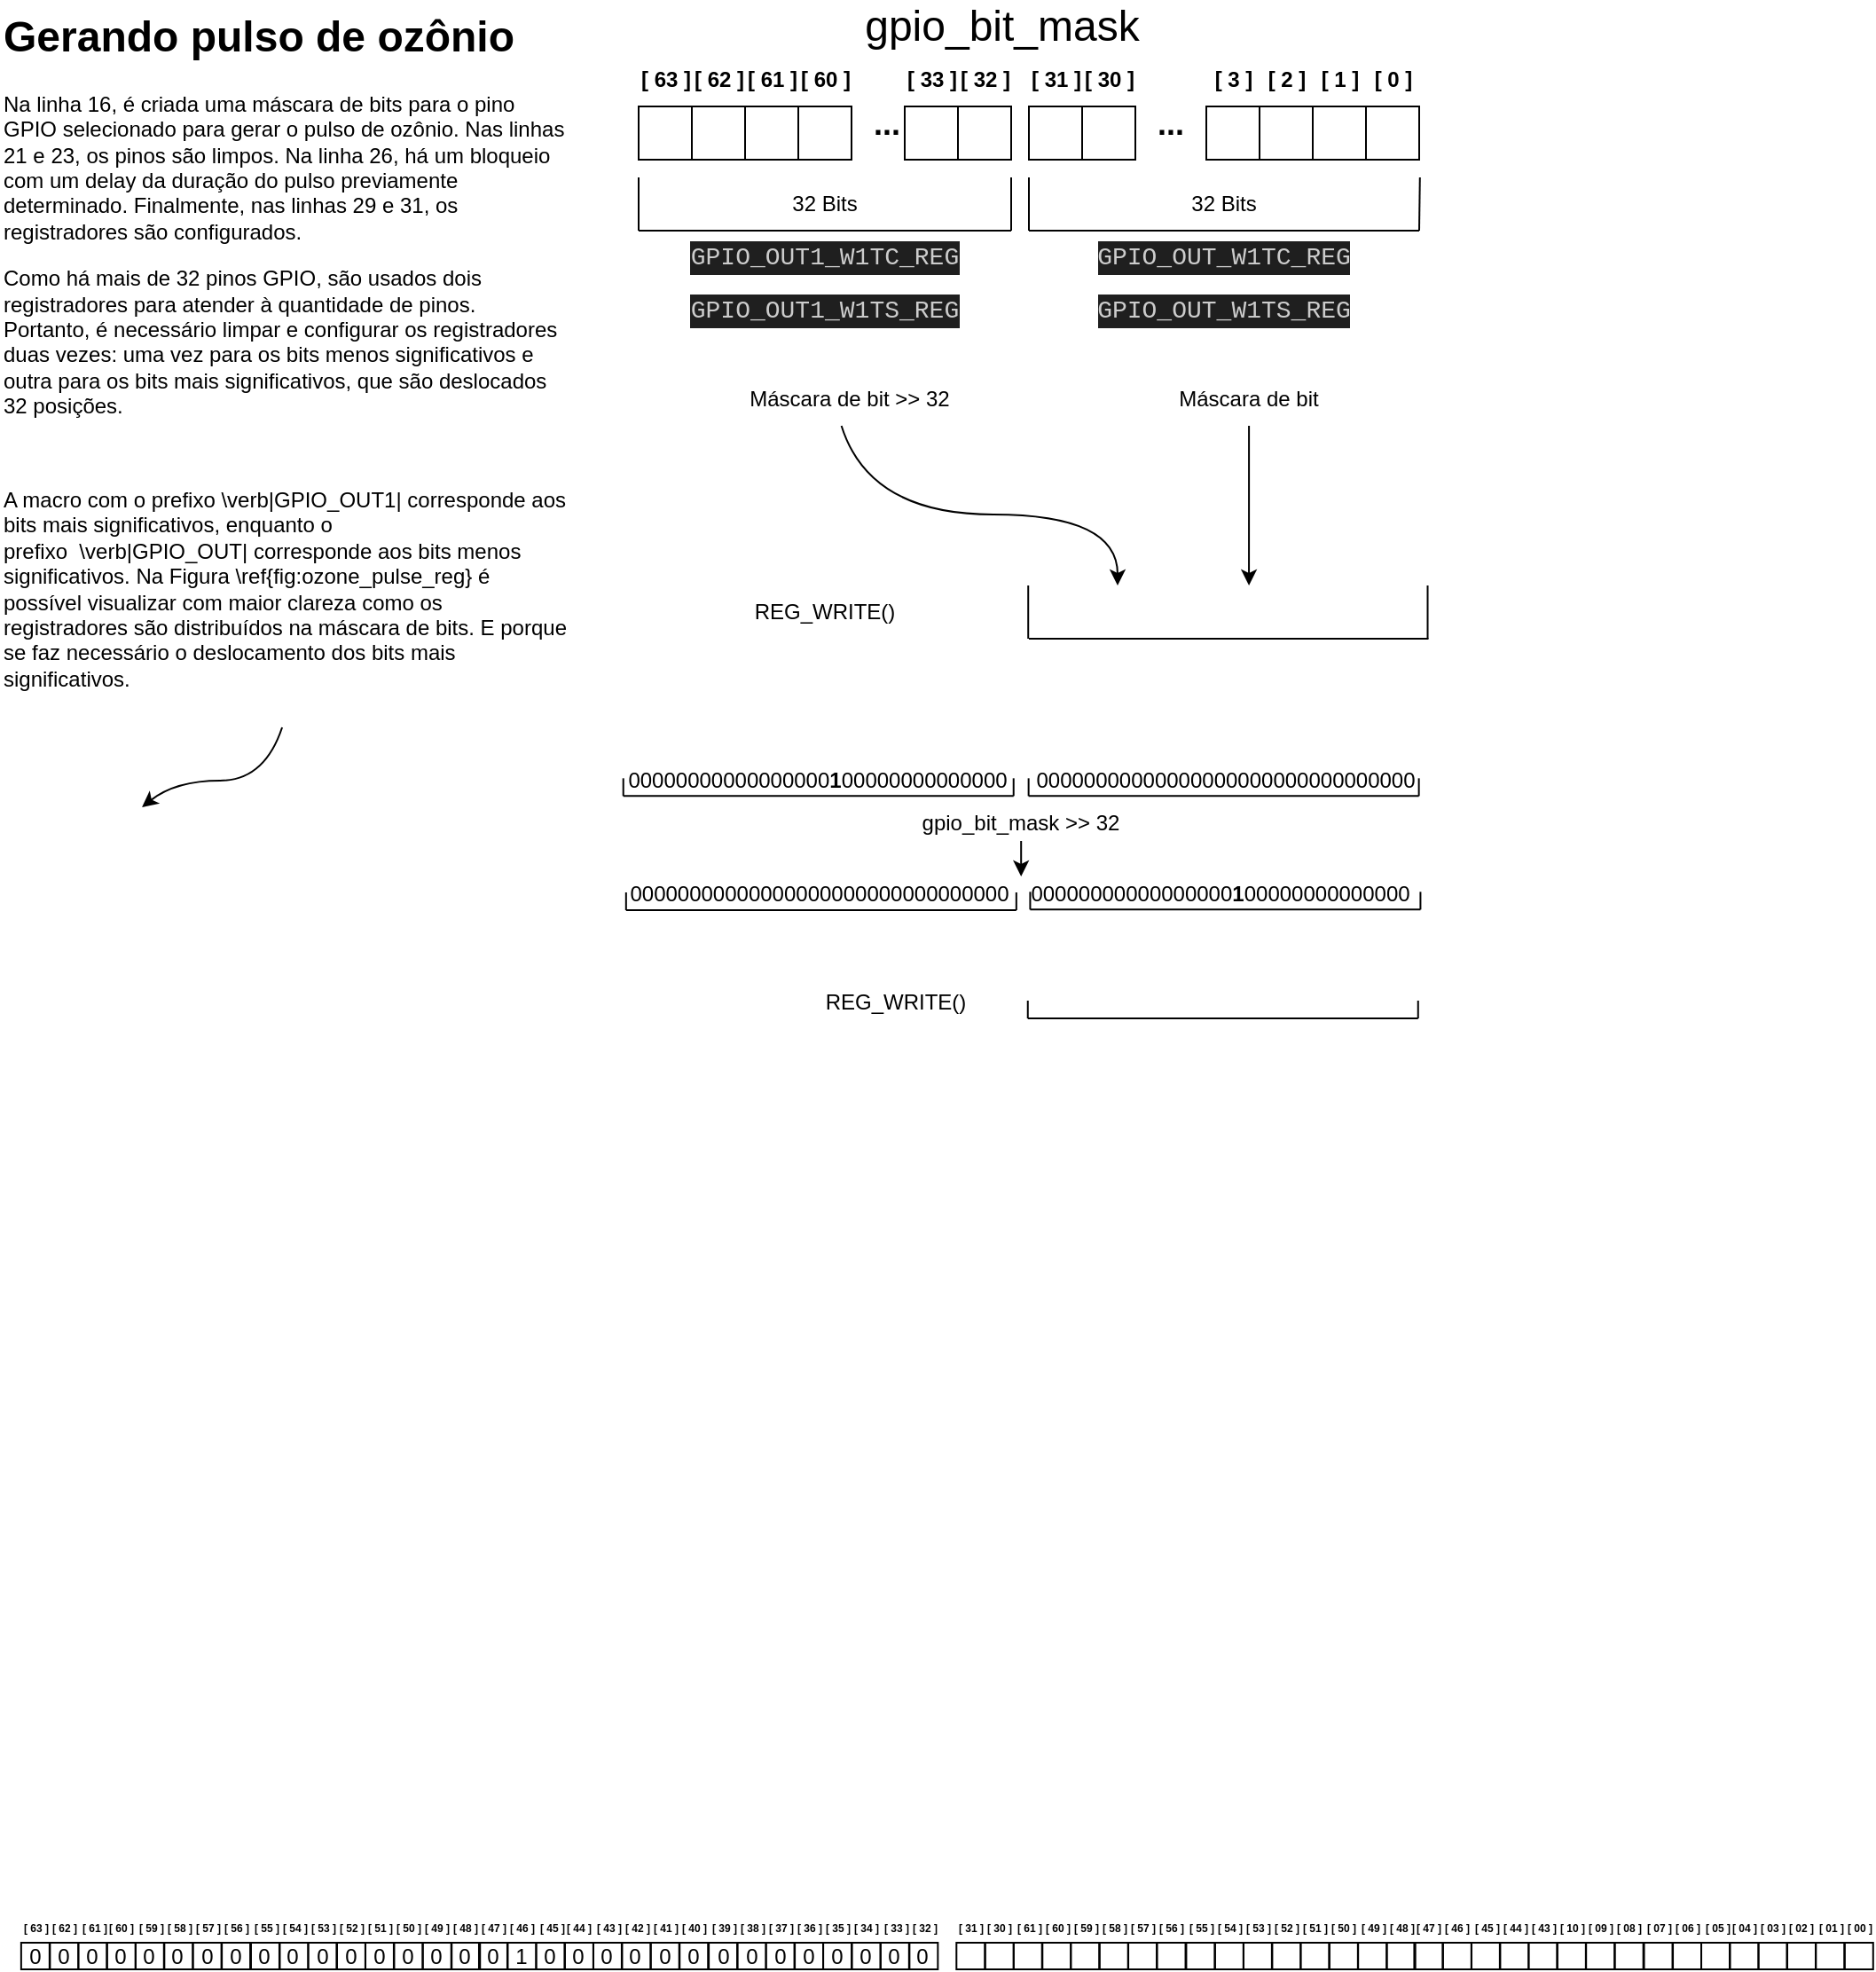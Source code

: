 <mxfile version="24.7.5">
  <diagram name="Página-1" id="Ep8F9bBMKTazCoBFnDx1">
    <mxGraphModel dx="1499" dy="661" grid="1" gridSize="10" guides="1" tooltips="1" connect="1" arrows="1" fold="1" page="1" pageScale="1" pageWidth="827" pageHeight="1169" math="0" shadow="0">
      <root>
        <mxCell id="0" />
        <mxCell id="1" parent="0" />
        <mxCell id="Hl11qXCXUWjnZt11IVYD-52" value="" style="rounded=0;whiteSpace=wrap;html=1;shadow=0;strokeColor=default;align=center;verticalAlign=middle;fontFamily=Helvetica;fontSize=12;fontColor=default;fillColor=none;" parent="1" vertex="1">
          <mxGeometry x="360" y="110" width="30" height="30" as="geometry" />
        </mxCell>
        <mxCell id="Hl11qXCXUWjnZt11IVYD-53" value="[ 63 ]" style="text;strokeColor=none;fillColor=none;html=1;fontSize=12;fontStyle=1;verticalAlign=middle;align=center;fontFamily=Helvetica;fontColor=default;" parent="1" vertex="1">
          <mxGeometry x="360" y="80" width="30" height="30" as="geometry" />
        </mxCell>
        <mxCell id="Hl11qXCXUWjnZt11IVYD-54" value="" style="rounded=0;whiteSpace=wrap;html=1;shadow=0;strokeColor=default;align=center;verticalAlign=middle;fontFamily=Helvetica;fontSize=12;fontColor=default;fillColor=none;" parent="1" vertex="1">
          <mxGeometry x="390" y="110" width="30" height="30" as="geometry" />
        </mxCell>
        <mxCell id="Hl11qXCXUWjnZt11IVYD-55" value="[ 62 ]" style="text;strokeColor=none;fillColor=none;html=1;fontSize=12;fontStyle=1;verticalAlign=middle;align=center;fontFamily=Helvetica;fontColor=default;" parent="1" vertex="1">
          <mxGeometry x="390" y="80" width="30" height="30" as="geometry" />
        </mxCell>
        <mxCell id="Hl11qXCXUWjnZt11IVYD-56" value="" style="rounded=0;whiteSpace=wrap;html=1;shadow=0;strokeColor=default;align=center;verticalAlign=middle;fontFamily=Helvetica;fontSize=12;fontColor=default;fillColor=none;" parent="1" vertex="1">
          <mxGeometry x="420" y="110" width="30" height="30" as="geometry" />
        </mxCell>
        <mxCell id="Hl11qXCXUWjnZt11IVYD-57" value="[ 61 ]" style="text;strokeColor=none;fillColor=none;html=1;fontSize=12;fontStyle=1;verticalAlign=middle;align=center;fontFamily=Helvetica;fontColor=default;" parent="1" vertex="1">
          <mxGeometry x="420" y="80" width="30" height="30" as="geometry" />
        </mxCell>
        <mxCell id="Hl11qXCXUWjnZt11IVYD-58" value="" style="rounded=0;whiteSpace=wrap;html=1;shadow=0;strokeColor=default;align=center;verticalAlign=middle;fontFamily=Helvetica;fontSize=12;fontColor=default;fillColor=none;" parent="1" vertex="1">
          <mxGeometry x="450" y="110" width="30" height="30" as="geometry" />
        </mxCell>
        <mxCell id="Hl11qXCXUWjnZt11IVYD-59" value="[ 60 ]" style="text;strokeColor=none;fillColor=none;html=1;fontSize=12;fontStyle=1;verticalAlign=middle;align=center;fontFamily=Helvetica;fontColor=default;" parent="1" vertex="1">
          <mxGeometry x="450" y="80" width="30" height="30" as="geometry" />
        </mxCell>
        <mxCell id="Hl11qXCXUWjnZt11IVYD-60" value="" style="rounded=0;whiteSpace=wrap;html=1;shadow=0;strokeColor=default;align=center;verticalAlign=middle;fontFamily=Helvetica;fontSize=12;fontColor=default;fillColor=none;" parent="1" vertex="1">
          <mxGeometry x="680" y="110" width="30" height="30" as="geometry" />
        </mxCell>
        <mxCell id="Hl11qXCXUWjnZt11IVYD-61" value="[ 3 ]" style="text;strokeColor=none;fillColor=none;html=1;fontSize=12;fontStyle=1;verticalAlign=middle;align=center;fontFamily=Helvetica;fontColor=default;" parent="1" vertex="1">
          <mxGeometry x="680" y="80" width="30" height="30" as="geometry" />
        </mxCell>
        <mxCell id="Hl11qXCXUWjnZt11IVYD-62" value="" style="rounded=0;whiteSpace=wrap;html=1;shadow=0;strokeColor=default;align=center;verticalAlign=middle;fontFamily=Helvetica;fontSize=12;fontColor=default;fillColor=none;" parent="1" vertex="1">
          <mxGeometry x="710" y="110" width="30" height="30" as="geometry" />
        </mxCell>
        <mxCell id="Hl11qXCXUWjnZt11IVYD-63" value="[ 2 ]" style="text;strokeColor=none;fillColor=none;html=1;fontSize=12;fontStyle=1;verticalAlign=middle;align=center;fontFamily=Helvetica;fontColor=default;" parent="1" vertex="1">
          <mxGeometry x="710" y="80" width="30" height="30" as="geometry" />
        </mxCell>
        <mxCell id="Hl11qXCXUWjnZt11IVYD-64" value="" style="rounded=0;whiteSpace=wrap;html=1;shadow=0;strokeColor=default;align=center;verticalAlign=middle;fontFamily=Helvetica;fontSize=12;fontColor=default;fillColor=none;" parent="1" vertex="1">
          <mxGeometry x="740" y="110" width="30" height="30" as="geometry" />
        </mxCell>
        <mxCell id="Hl11qXCXUWjnZt11IVYD-65" value="[ 1 ]" style="text;strokeColor=none;fillColor=none;html=1;fontSize=12;fontStyle=1;verticalAlign=middle;align=center;fontFamily=Helvetica;fontColor=default;" parent="1" vertex="1">
          <mxGeometry x="740" y="80" width="30" height="30" as="geometry" />
        </mxCell>
        <mxCell id="Hl11qXCXUWjnZt11IVYD-66" value="" style="rounded=0;whiteSpace=wrap;html=1;shadow=0;strokeColor=default;align=center;verticalAlign=middle;fontFamily=Helvetica;fontSize=12;fontColor=default;fillColor=none;" parent="1" vertex="1">
          <mxGeometry x="770" y="110" width="30" height="30" as="geometry" />
        </mxCell>
        <mxCell id="Hl11qXCXUWjnZt11IVYD-67" value="[ 0 ]" style="text;strokeColor=none;fillColor=none;html=1;fontSize=12;fontStyle=1;verticalAlign=middle;align=center;fontFamily=Helvetica;fontColor=default;" parent="1" vertex="1">
          <mxGeometry x="770" y="80" width="30" height="30" as="geometry" />
        </mxCell>
        <mxCell id="Hl11qXCXUWjnZt11IVYD-68" value="" style="rounded=0;whiteSpace=wrap;html=1;shadow=0;strokeColor=default;align=center;verticalAlign=middle;fontFamily=Helvetica;fontSize=12;fontColor=default;fillColor=none;" parent="1" vertex="1">
          <mxGeometry x="510" y="110" width="30" height="30" as="geometry" />
        </mxCell>
        <mxCell id="Hl11qXCXUWjnZt11IVYD-69" value="[ 33 ]" style="text;strokeColor=none;fillColor=none;html=1;fontSize=12;fontStyle=1;verticalAlign=middle;align=center;fontFamily=Helvetica;fontColor=default;" parent="1" vertex="1">
          <mxGeometry x="510" y="80" width="30" height="30" as="geometry" />
        </mxCell>
        <mxCell id="Hl11qXCXUWjnZt11IVYD-70" value="" style="rounded=0;whiteSpace=wrap;html=1;shadow=0;strokeColor=default;align=center;verticalAlign=middle;fontFamily=Helvetica;fontSize=12;fontColor=default;fillColor=none;" parent="1" vertex="1">
          <mxGeometry x="540" y="110" width="30" height="30" as="geometry" />
        </mxCell>
        <mxCell id="Hl11qXCXUWjnZt11IVYD-71" value="[ 32 ]" style="text;strokeColor=none;fillColor=none;html=1;fontSize=12;fontStyle=1;verticalAlign=middle;align=center;fontFamily=Helvetica;fontColor=default;" parent="1" vertex="1">
          <mxGeometry x="540" y="80" width="30" height="30" as="geometry" />
        </mxCell>
        <mxCell id="Hl11qXCXUWjnZt11IVYD-72" value="" style="rounded=0;whiteSpace=wrap;html=1;shadow=0;strokeColor=default;align=center;verticalAlign=middle;fontFamily=Helvetica;fontSize=12;fontColor=default;fillColor=none;" parent="1" vertex="1">
          <mxGeometry x="580" y="110" width="30" height="30" as="geometry" />
        </mxCell>
        <mxCell id="Hl11qXCXUWjnZt11IVYD-73" value="[ 31 ]" style="text;strokeColor=none;fillColor=none;html=1;fontSize=12;fontStyle=1;verticalAlign=middle;align=center;fontFamily=Helvetica;fontColor=default;" parent="1" vertex="1">
          <mxGeometry x="580" y="80" width="30" height="30" as="geometry" />
        </mxCell>
        <mxCell id="Hl11qXCXUWjnZt11IVYD-74" value="" style="rounded=0;whiteSpace=wrap;html=1;shadow=0;strokeColor=default;align=center;verticalAlign=middle;fontFamily=Helvetica;fontSize=12;fontColor=default;fillColor=none;" parent="1" vertex="1">
          <mxGeometry x="610" y="110" width="30" height="30" as="geometry" />
        </mxCell>
        <mxCell id="Hl11qXCXUWjnZt11IVYD-75" value="[ 30 ]" style="text;strokeColor=none;fillColor=none;html=1;fontSize=12;fontStyle=1;verticalAlign=middle;align=center;fontFamily=Helvetica;fontColor=default;" parent="1" vertex="1">
          <mxGeometry x="610" y="80" width="30" height="30" as="geometry" />
        </mxCell>
        <mxCell id="Hl11qXCXUWjnZt11IVYD-76" value="&lt;b&gt;&lt;font style=&quot;font-size: 18px;&quot;&gt;...&lt;/font&gt;&lt;/b&gt;" style="text;html=1;align=center;verticalAlign=middle;whiteSpace=wrap;rounded=0;fontFamily=Helvetica;fontSize=12;fontColor=default;" parent="1" vertex="1">
          <mxGeometry x="480" y="110" width="40" height="20" as="geometry" />
        </mxCell>
        <mxCell id="Hl11qXCXUWjnZt11IVYD-77" value="&lt;b&gt;&lt;font style=&quot;font-size: 18px;&quot;&gt;...&lt;/font&gt;&lt;/b&gt;" style="text;html=1;align=center;verticalAlign=middle;whiteSpace=wrap;rounded=0;fontFamily=Helvetica;fontSize=12;fontColor=default;" parent="1" vertex="1">
          <mxGeometry x="640" y="110" width="40" height="20" as="geometry" />
        </mxCell>
        <mxCell id="Hl11qXCXUWjnZt11IVYD-78" value="" style="endArrow=none;html=1;rounded=0;fontFamily=Helvetica;fontSize=12;fontColor=default;" parent="1" edge="1">
          <mxGeometry width="50" height="50" relative="1" as="geometry">
            <mxPoint x="360" y="180" as="sourcePoint" />
            <mxPoint x="360" y="150" as="targetPoint" />
          </mxGeometry>
        </mxCell>
        <mxCell id="Hl11qXCXUWjnZt11IVYD-79" value="" style="endArrow=none;html=1;rounded=0;fontFamily=Helvetica;fontSize=12;fontColor=default;" parent="1" edge="1">
          <mxGeometry width="50" height="50" relative="1" as="geometry">
            <mxPoint x="800" y="180" as="sourcePoint" />
            <mxPoint x="800" y="150" as="targetPoint" />
            <Array as="points">
              <mxPoint x="800.4" y="150" />
            </Array>
          </mxGeometry>
        </mxCell>
        <mxCell id="Hl11qXCXUWjnZt11IVYD-80" value="" style="endArrow=none;html=1;rounded=0;fontFamily=Helvetica;fontSize=12;fontColor=default;" parent="1" edge="1">
          <mxGeometry width="50" height="50" relative="1" as="geometry">
            <mxPoint x="360" y="180" as="sourcePoint" />
            <mxPoint x="570" y="180" as="targetPoint" />
          </mxGeometry>
        </mxCell>
        <mxCell id="Hl11qXCXUWjnZt11IVYD-81" value="" style="endArrow=none;html=1;rounded=0;fontFamily=Helvetica;fontSize=12;fontColor=default;" parent="1" edge="1">
          <mxGeometry width="50" height="50" relative="1" as="geometry">
            <mxPoint x="580" y="180" as="sourcePoint" />
            <mxPoint x="580" y="150" as="targetPoint" />
          </mxGeometry>
        </mxCell>
        <mxCell id="Hl11qXCXUWjnZt11IVYD-82" value="" style="endArrow=none;html=1;rounded=0;fontFamily=Helvetica;fontSize=12;fontColor=default;" parent="1" edge="1">
          <mxGeometry width="50" height="50" relative="1" as="geometry">
            <mxPoint x="570" y="180" as="sourcePoint" />
            <mxPoint x="570" y="150" as="targetPoint" />
          </mxGeometry>
        </mxCell>
        <mxCell id="Hl11qXCXUWjnZt11IVYD-83" value="" style="endArrow=none;html=1;rounded=0;fontFamily=Helvetica;fontSize=12;fontColor=default;" parent="1" edge="1">
          <mxGeometry width="50" height="50" relative="1" as="geometry">
            <mxPoint x="580" y="180" as="sourcePoint" />
            <mxPoint x="800" y="180" as="targetPoint" />
          </mxGeometry>
        </mxCell>
        <mxCell id="Hl11qXCXUWjnZt11IVYD-84" value="" style="endArrow=none;html=1;rounded=0;fontFamily=Helvetica;fontSize=12;fontColor=default;" parent="1" edge="1">
          <mxGeometry width="50" height="50" relative="1" as="geometry">
            <mxPoint x="579.61" y="410" as="sourcePoint" />
            <mxPoint x="579.61" y="380" as="targetPoint" />
          </mxGeometry>
        </mxCell>
        <mxCell id="Hl11qXCXUWjnZt11IVYD-85" value="" style="endArrow=none;html=1;rounded=0;fontFamily=Helvetica;fontSize=12;fontColor=default;" parent="1" edge="1">
          <mxGeometry width="50" height="50" relative="1" as="geometry">
            <mxPoint x="804.76" y="410" as="sourcePoint" />
            <mxPoint x="804.76" y="380" as="targetPoint" />
          </mxGeometry>
        </mxCell>
        <mxCell id="Hl11qXCXUWjnZt11IVYD-86" value="" style="endArrow=none;html=1;rounded=0;fontFamily=Helvetica;fontSize=12;fontColor=default;" parent="1" edge="1">
          <mxGeometry width="50" height="50" relative="1" as="geometry">
            <mxPoint x="580" y="410" as="sourcePoint" />
            <mxPoint x="805.24" y="410" as="targetPoint" />
          </mxGeometry>
        </mxCell>
        <mxCell id="Hl11qXCXUWjnZt11IVYD-87" value="32 Bits" style="text;html=1;align=center;verticalAlign=middle;whiteSpace=wrap;rounded=0;fontFamily=Helvetica;fontSize=12;fontColor=default;" parent="1" vertex="1">
          <mxGeometry x="435" y="150" width="60" height="30" as="geometry" />
        </mxCell>
        <mxCell id="Hl11qXCXUWjnZt11IVYD-88" value="32 Bits" style="text;html=1;align=center;verticalAlign=middle;whiteSpace=wrap;rounded=0;fontFamily=Helvetica;fontSize=12;fontColor=default;" parent="1" vertex="1">
          <mxGeometry x="660" y="150" width="60" height="30" as="geometry" />
        </mxCell>
        <mxCell id="Hl11qXCXUWjnZt11IVYD-129" value="&lt;div style=&quot;color: rgb(204, 204, 204); background-color: rgb(31, 31, 31); font-family: Consolas, &amp;quot;Courier New&amp;quot;, monospace; font-size: 14px; line-height: 19px; white-space: pre;&quot;&gt;GPIO_OUT_W1TC_REG&lt;/div&gt;" style="text;html=1;align=center;verticalAlign=middle;whiteSpace=wrap;rounded=0;fontFamily=Helvetica;fontSize=12;fontColor=default;" parent="1" vertex="1">
          <mxGeometry x="580" y="180" width="220" height="30" as="geometry" />
        </mxCell>
        <mxCell id="Hl11qXCXUWjnZt11IVYD-130" value="&lt;div style=&quot;color: rgb(204, 204, 204); background-color: rgb(31, 31, 31); font-family: Consolas, &amp;quot;Courier New&amp;quot;, monospace; font-size: 14px; line-height: 19px; white-space: pre;&quot;&gt;GPIO_OUT1_W1TC_REG&lt;/div&gt;" style="text;html=1;align=center;verticalAlign=middle;whiteSpace=wrap;rounded=0;fontFamily=Helvetica;fontSize=12;fontColor=default;" parent="1" vertex="1">
          <mxGeometry x="360.48" y="180" width="209.52" height="30" as="geometry" />
        </mxCell>
        <mxCell id="Hl11qXCXUWjnZt11IVYD-132" value="Máscara de bit &amp;gt;&amp;gt; 32" style="text;html=1;align=center;verticalAlign=middle;whiteSpace=wrap;rounded=0;fontFamily=Helvetica;fontSize=12;fontColor=default;" parent="1" vertex="1">
          <mxGeometry x="414.28" y="260" width="129.52" height="30" as="geometry" />
        </mxCell>
        <mxCell id="Hl11qXCXUWjnZt11IVYD-154" style="edgeStyle=orthogonalEdgeStyle;rounded=0;orthogonalLoop=1;jettySize=auto;html=1;fontFamily=Helvetica;fontSize=12;fontColor=default;" parent="1" source="Hl11qXCXUWjnZt11IVYD-135" edge="1">
          <mxGeometry relative="1" as="geometry">
            <mxPoint x="704.04" y="380" as="targetPoint" />
          </mxGeometry>
        </mxCell>
        <mxCell id="Hl11qXCXUWjnZt11IVYD-135" value="Máscara de bit" style="text;html=1;align=center;verticalAlign=middle;whiteSpace=wrap;rounded=0;fontFamily=Helvetica;fontSize=12;fontColor=default;" parent="1" vertex="1">
          <mxGeometry x="639.28" y="260" width="129.52" height="30" as="geometry" />
        </mxCell>
        <mxCell id="Hl11qXCXUWjnZt11IVYD-141" value="" style="curved=1;endArrow=classic;html=1;rounded=0;fontFamily=Helvetica;fontSize=12;fontColor=default;exitX=0;exitY=0.5;exitDx=0;exitDy=0;" parent="1" edge="1">
          <mxGeometry width="50" height="50" relative="1" as="geometry">
            <mxPoint x="474.32" y="290" as="sourcePoint" />
            <mxPoint x="630" y="380" as="targetPoint" />
            <Array as="points">
              <mxPoint x="490" y="340" />
              <mxPoint x="630" y="340" />
            </Array>
          </mxGeometry>
        </mxCell>
        <mxCell id="Hl11qXCXUWjnZt11IVYD-145" value="&lt;font style=&quot;font-size: 24px;&quot;&gt;gpio_bit_mask&lt;/font&gt;" style="text;html=1;align=center;verticalAlign=middle;whiteSpace=wrap;rounded=0;fontFamily=Helvetica;fontSize=12;fontColor=default;" parent="1" vertex="1">
          <mxGeometry x="345" y="50" width="440" height="30" as="geometry" />
        </mxCell>
        <mxCell id="Hl11qXCXUWjnZt11IVYD-146" value="&lt;h1 style=&quot;margin-top: 0px;&quot;&gt;Gerando pulso de ozônio&lt;/h1&gt;&lt;p&gt;Na linha 16, é criada uma máscara de bits para o pino GPIO selecionado para gerar o pulso de ozônio. Nas linhas 21 e 23, os pinos são limpos. Na linha 26, há um bloqueio com um delay da duração do pulso previamente determinado. Finalmente, nas linhas 29 e 31, os registradores são configurados.&lt;/p&gt;&lt;p&gt;Como há mais de 32 pinos GPIO, são usados dois registradores para atender à quantidade de pinos. Portanto, é necessário limpar e configurar os registradores duas vezes: uma vez para os bits menos significativos e outra para os bits mais significativos, que são deslocados 32 posições.&amp;nbsp;&lt;/p&gt;&lt;p&gt;&lt;br&gt;&lt;/p&gt;&lt;p&gt;A macro com o prefixo \verb|GPIO_OUT1| corresponde aos bits mais significativos, enquanto o prefixo&amp;nbsp;&amp;nbsp;\verb|GPIO_OUT| corresponde aos bits menos significativos. Na Figura \ref{fig:&lt;span style=&quot;background-color: initial;&quot;&gt;ozone_pulse_reg&lt;/span&gt;&lt;span style=&quot;background-color: initial;&quot;&gt;} é possível visualizar com maior clareza como os registradores são distribuídos na máscara de bits. E porque se faz necessário o deslocamento dos bits mais significativos.&lt;/span&gt;&lt;/p&gt;" style="text;html=1;whiteSpace=wrap;overflow=hidden;rounded=0;fontFamily=Helvetica;fontSize=12;fontColor=default;" parent="1" vertex="1">
          <mxGeometry y="50" width="320" height="390" as="geometry" />
        </mxCell>
        <mxCell id="Hl11qXCXUWjnZt11IVYD-147" value="&lt;div style=&quot;color: rgb(204, 204, 204); background-color: rgb(31, 31, 31); font-family: Consolas, &amp;quot;Courier New&amp;quot;, monospace; font-size: 14px; line-height: 19px; white-space: pre;&quot;&gt;GPIO_OUT1_W1TS_REG&lt;/div&gt;" style="text;html=1;align=center;verticalAlign=middle;whiteSpace=wrap;rounded=0;fontFamily=Helvetica;fontSize=12;fontColor=default;" parent="1" vertex="1">
          <mxGeometry x="360" y="210" width="209.52" height="30" as="geometry" />
        </mxCell>
        <mxCell id="Hl11qXCXUWjnZt11IVYD-150" value="&lt;div style=&quot;color: rgb(204, 204, 204); background-color: rgb(31, 31, 31); font-family: Consolas, &amp;quot;Courier New&amp;quot;, monospace; font-size: 14px; line-height: 19px; white-space: pre;&quot;&gt;GPIO_OUT_W1TS_REG&lt;/div&gt;" style="text;html=1;align=center;verticalAlign=middle;whiteSpace=wrap;rounded=0;fontFamily=Helvetica;fontSize=12;fontColor=default;" parent="1" vertex="1">
          <mxGeometry x="580" y="210" width="220" height="30" as="geometry" />
        </mxCell>
        <mxCell id="Hl11qXCXUWjnZt11IVYD-151" value="" style="curved=1;endArrow=classic;html=1;rounded=0;fontFamily=Helvetica;fontSize=12;fontColor=default;exitX=1;exitY=0.5;exitDx=0;exitDy=0;entryX=1;entryY=0.5;entryDx=0;entryDy=0;" parent="1" edge="1">
          <mxGeometry width="50" height="50" relative="1" as="geometry">
            <mxPoint x="159.04" y="460" as="sourcePoint" />
            <mxPoint x="80" y="505" as="targetPoint" />
            <Array as="points">
              <mxPoint x="149.04" y="490" />
              <mxPoint x="99.04" y="490" />
            </Array>
          </mxGeometry>
        </mxCell>
        <mxCell id="Hl11qXCXUWjnZt11IVYD-153" value="REG_WRITE()" style="text;html=1;align=center;verticalAlign=middle;whiteSpace=wrap;rounded=0;fontFamily=Helvetica;fontSize=12;fontColor=default;" parent="1" vertex="1">
          <mxGeometry x="400" y="380" width="129.52" height="30" as="geometry" />
        </mxCell>
        <mxCell id="TR5pNF9mfIKagSvmoDXP-3" value="0" style="rounded=0;whiteSpace=wrap;html=1;shadow=0;strokeColor=default;align=center;verticalAlign=middle;fontFamily=Helvetica;fontSize=12;fontColor=default;fillColor=none;" vertex="1" parent="1">
          <mxGeometry x="11.93" y="1145" width="16.25" height="15" as="geometry" />
        </mxCell>
        <mxCell id="TR5pNF9mfIKagSvmoDXP-4" value="&lt;font style=&quot;font-size: 6px;&quot;&gt;[ 63 ]&lt;/font&gt;" style="text;strokeColor=none;fillColor=none;html=1;fontSize=12;fontStyle=1;verticalAlign=middle;align=center;fontFamily=Helvetica;fontColor=default;" vertex="1" parent="1">
          <mxGeometry x="12.56" y="1130" width="15" height="10" as="geometry" />
        </mxCell>
        <mxCell id="TR5pNF9mfIKagSvmoDXP-30" value="0" style="rounded=0;whiteSpace=wrap;html=1;shadow=0;strokeColor=default;align=center;verticalAlign=middle;fontFamily=Helvetica;fontSize=12;fontColor=default;fillColor=none;" vertex="1" parent="1">
          <mxGeometry x="27.92" y="1145" width="16.25" height="15" as="geometry" />
        </mxCell>
        <mxCell id="TR5pNF9mfIKagSvmoDXP-31" value="0" style="rounded=0;whiteSpace=wrap;html=1;shadow=0;strokeColor=default;align=center;verticalAlign=middle;fontFamily=Helvetica;fontSize=12;fontColor=default;fillColor=none;" vertex="1" parent="1">
          <mxGeometry x="44.17" y="1145" width="16.25" height="15" as="geometry" />
        </mxCell>
        <mxCell id="TR5pNF9mfIKagSvmoDXP-32" value="0" style="rounded=0;whiteSpace=wrap;html=1;shadow=0;strokeColor=default;align=center;verticalAlign=middle;fontFamily=Helvetica;fontSize=12;fontColor=default;fillColor=none;" vertex="1" parent="1">
          <mxGeometry x="60.16" y="1145" width="16.25" height="15" as="geometry" />
        </mxCell>
        <mxCell id="TR5pNF9mfIKagSvmoDXP-33" value="0" style="rounded=0;whiteSpace=wrap;html=1;shadow=0;strokeColor=default;align=center;verticalAlign=middle;fontFamily=Helvetica;fontSize=12;fontColor=default;fillColor=none;" vertex="1" parent="1">
          <mxGeometry x="76.41" y="1145" width="16.25" height="15" as="geometry" />
        </mxCell>
        <mxCell id="TR5pNF9mfIKagSvmoDXP-34" value="0" style="rounded=0;whiteSpace=wrap;html=1;shadow=0;strokeColor=default;align=center;verticalAlign=middle;fontFamily=Helvetica;fontSize=12;fontColor=default;fillColor=none;" vertex="1" parent="1">
          <mxGeometry x="92.4" y="1145" width="16.25" height="15" as="geometry" />
        </mxCell>
        <mxCell id="TR5pNF9mfIKagSvmoDXP-35" value="0" style="rounded=0;whiteSpace=wrap;html=1;shadow=0;strokeColor=default;align=center;verticalAlign=middle;fontFamily=Helvetica;fontSize=12;fontColor=default;fillColor=none;" vertex="1" parent="1">
          <mxGeometry x="108.81" y="1145" width="16.25" height="15" as="geometry" />
        </mxCell>
        <mxCell id="TR5pNF9mfIKagSvmoDXP-36" value="0" style="rounded=0;whiteSpace=wrap;html=1;shadow=0;strokeColor=default;align=center;verticalAlign=middle;fontFamily=Helvetica;fontSize=12;fontColor=default;fillColor=none;" vertex="1" parent="1">
          <mxGeometry x="124.8" y="1145" width="16.25" height="15" as="geometry" />
        </mxCell>
        <mxCell id="TR5pNF9mfIKagSvmoDXP-37" value="&lt;font style=&quot;font-size: 6px;&quot;&gt;[ 62&lt;/font&gt;&lt;span style=&quot;font-size: 6px; background-color: initial;&quot;&gt;&amp;nbsp;]&lt;/span&gt;" style="text;strokeColor=none;fillColor=none;html=1;fontSize=12;fontStyle=1;verticalAlign=middle;align=center;fontFamily=Helvetica;fontColor=default;" vertex="1" parent="1">
          <mxGeometry x="28.55" y="1130" width="15" height="10" as="geometry" />
        </mxCell>
        <mxCell id="TR5pNF9mfIKagSvmoDXP-38" value="&lt;font style=&quot;font-size: 6px;&quot;&gt;[ 61&lt;/font&gt;&lt;span style=&quot;font-size: 6px; background-color: initial;&quot;&gt;&amp;nbsp;]&lt;/span&gt;" style="text;strokeColor=none;fillColor=none;html=1;fontSize=12;fontStyle=1;verticalAlign=middle;align=center;fontFamily=Helvetica;fontColor=default;" vertex="1" parent="1">
          <mxGeometry x="45.16" y="1130" width="15" height="10" as="geometry" />
        </mxCell>
        <mxCell id="TR5pNF9mfIKagSvmoDXP-39" value="&lt;font style=&quot;font-size: 6px;&quot;&gt;[ 60&lt;/font&gt;&lt;span style=&quot;font-size: 6px; background-color: initial;&quot;&gt;&amp;nbsp;]&lt;/span&gt;" style="text;strokeColor=none;fillColor=none;html=1;fontSize=12;fontStyle=1;verticalAlign=middle;align=center;fontFamily=Helvetica;fontColor=default;" vertex="1" parent="1">
          <mxGeometry x="60.79" y="1130" width="15" height="10" as="geometry" />
        </mxCell>
        <mxCell id="TR5pNF9mfIKagSvmoDXP-40" value="&lt;font style=&quot;font-size: 6px;&quot;&gt;[ 59&lt;/font&gt;&lt;span style=&quot;font-size: 6px; background-color: initial;&quot;&gt;&amp;nbsp;]&lt;/span&gt;" style="text;strokeColor=none;fillColor=none;html=1;fontSize=12;fontStyle=1;verticalAlign=middle;align=center;fontFamily=Helvetica;fontColor=default;" vertex="1" parent="1">
          <mxGeometry x="77.04" y="1130" width="15" height="10" as="geometry" />
        </mxCell>
        <mxCell id="TR5pNF9mfIKagSvmoDXP-41" value="&lt;font style=&quot;font-size: 6px;&quot;&gt;[ 58&lt;/font&gt;&lt;span style=&quot;font-size: 6px; background-color: initial;&quot;&gt;&amp;nbsp;]&lt;/span&gt;" style="text;strokeColor=none;fillColor=none;html=1;fontSize=12;fontStyle=1;verticalAlign=middle;align=center;fontFamily=Helvetica;fontColor=default;" vertex="1" parent="1">
          <mxGeometry x="93.03" y="1130" width="15" height="10" as="geometry" />
        </mxCell>
        <mxCell id="TR5pNF9mfIKagSvmoDXP-42" value="&lt;font style=&quot;font-size: 6px;&quot;&gt;[ 57&lt;/font&gt;&lt;span style=&quot;font-size: 6px; background-color: initial;&quot;&gt;&amp;nbsp;]&lt;/span&gt;" style="text;strokeColor=none;fillColor=none;html=1;fontSize=12;fontStyle=1;verticalAlign=middle;align=center;fontFamily=Helvetica;fontColor=default;" vertex="1" parent="1">
          <mxGeometry x="109.43" y="1130" width="15" height="10" as="geometry" />
        </mxCell>
        <mxCell id="TR5pNF9mfIKagSvmoDXP-43" value="&lt;font style=&quot;font-size: 6px;&quot;&gt;[ 56&lt;/font&gt;&lt;span style=&quot;font-size: 6px; background-color: initial;&quot;&gt;&amp;nbsp;]&lt;/span&gt;" style="text;strokeColor=none;fillColor=none;html=1;fontSize=12;fontStyle=1;verticalAlign=middle;align=center;fontFamily=Helvetica;fontColor=default;" vertex="1" parent="1">
          <mxGeometry x="125.43" y="1130" width="15" height="10" as="geometry" />
        </mxCell>
        <mxCell id="TR5pNF9mfIKagSvmoDXP-44" value="0" style="rounded=0;whiteSpace=wrap;html=1;shadow=0;strokeColor=default;align=center;verticalAlign=middle;fontFamily=Helvetica;fontSize=12;fontColor=default;fillColor=none;" vertex="1" parent="1">
          <mxGeometry x="141.49" y="1145" width="16.25" height="15" as="geometry" />
        </mxCell>
        <mxCell id="TR5pNF9mfIKagSvmoDXP-45" value="&lt;font style=&quot;font-size: 6px;&quot;&gt;[ 55 ]&lt;/font&gt;" style="text;strokeColor=none;fillColor=none;html=1;fontSize=12;fontStyle=1;verticalAlign=middle;align=center;fontFamily=Helvetica;fontColor=default;" vertex="1" parent="1">
          <mxGeometry x="142.12" y="1130" width="15" height="10" as="geometry" />
        </mxCell>
        <mxCell id="TR5pNF9mfIKagSvmoDXP-46" value="0" style="rounded=0;whiteSpace=wrap;html=1;shadow=0;strokeColor=default;align=center;verticalAlign=middle;fontFamily=Helvetica;fontSize=12;fontColor=default;fillColor=none;" vertex="1" parent="1">
          <mxGeometry x="157.48" y="1145" width="16.25" height="15" as="geometry" />
        </mxCell>
        <mxCell id="TR5pNF9mfIKagSvmoDXP-47" value="0" style="rounded=0;whiteSpace=wrap;html=1;shadow=0;strokeColor=default;align=center;verticalAlign=middle;fontFamily=Helvetica;fontSize=12;fontColor=default;fillColor=none;" vertex="1" parent="1">
          <mxGeometry x="173.73" y="1145" width="16.25" height="15" as="geometry" />
        </mxCell>
        <mxCell id="TR5pNF9mfIKagSvmoDXP-48" value="0" style="rounded=0;whiteSpace=wrap;html=1;shadow=0;strokeColor=default;align=center;verticalAlign=middle;fontFamily=Helvetica;fontSize=12;fontColor=default;fillColor=none;" vertex="1" parent="1">
          <mxGeometry x="189.72" y="1145" width="16.25" height="15" as="geometry" />
        </mxCell>
        <mxCell id="TR5pNF9mfIKagSvmoDXP-49" value="0" style="rounded=0;whiteSpace=wrap;html=1;shadow=0;strokeColor=default;align=center;verticalAlign=middle;fontFamily=Helvetica;fontSize=12;fontColor=default;fillColor=none;" vertex="1" parent="1">
          <mxGeometry x="205.97" y="1145" width="16.25" height="15" as="geometry" />
        </mxCell>
        <mxCell id="TR5pNF9mfIKagSvmoDXP-50" value="0" style="rounded=0;whiteSpace=wrap;html=1;shadow=0;strokeColor=default;align=center;verticalAlign=middle;fontFamily=Helvetica;fontSize=12;fontColor=default;fillColor=none;" vertex="1" parent="1">
          <mxGeometry x="221.96" y="1145" width="16.25" height="15" as="geometry" />
        </mxCell>
        <mxCell id="TR5pNF9mfIKagSvmoDXP-51" value="0" style="rounded=0;whiteSpace=wrap;html=1;shadow=0;strokeColor=default;align=center;verticalAlign=middle;fontFamily=Helvetica;fontSize=12;fontColor=default;fillColor=none;" vertex="1" parent="1">
          <mxGeometry x="238.37" y="1145" width="16.25" height="15" as="geometry" />
        </mxCell>
        <mxCell id="TR5pNF9mfIKagSvmoDXP-52" value="0" style="rounded=0;whiteSpace=wrap;html=1;shadow=0;strokeColor=default;align=center;verticalAlign=middle;fontFamily=Helvetica;fontSize=12;fontColor=default;fillColor=none;" vertex="1" parent="1">
          <mxGeometry x="254.36" y="1145" width="16.25" height="15" as="geometry" />
        </mxCell>
        <mxCell id="TR5pNF9mfIKagSvmoDXP-53" value="&lt;font style=&quot;font-size: 6px;&quot;&gt;[ 54&lt;/font&gt;&lt;span style=&quot;font-size: 6px; background-color: initial;&quot;&gt;&amp;nbsp;]&lt;/span&gt;" style="text;strokeColor=none;fillColor=none;html=1;fontSize=12;fontStyle=1;verticalAlign=middle;align=center;fontFamily=Helvetica;fontColor=default;" vertex="1" parent="1">
          <mxGeometry x="158.11" y="1130" width="15" height="10" as="geometry" />
        </mxCell>
        <mxCell id="TR5pNF9mfIKagSvmoDXP-54" value="&lt;font style=&quot;font-size: 6px;&quot;&gt;[ 53&lt;/font&gt;&lt;span style=&quot;font-size: 6px; background-color: initial;&quot;&gt;&amp;nbsp;]&lt;/span&gt;" style="text;strokeColor=none;fillColor=none;html=1;fontSize=12;fontStyle=1;verticalAlign=middle;align=center;fontFamily=Helvetica;fontColor=default;" vertex="1" parent="1">
          <mxGeometry x="174.72" y="1130" width="15" height="10" as="geometry" />
        </mxCell>
        <mxCell id="TR5pNF9mfIKagSvmoDXP-55" value="&lt;font style=&quot;font-size: 6px;&quot;&gt;[ 52&lt;/font&gt;&lt;span style=&quot;font-size: 6px; background-color: initial;&quot;&gt;&amp;nbsp;]&lt;/span&gt;" style="text;strokeColor=none;fillColor=none;html=1;fontSize=12;fontStyle=1;verticalAlign=middle;align=center;fontFamily=Helvetica;fontColor=default;" vertex="1" parent="1">
          <mxGeometry x="190.35" y="1130" width="15" height="10" as="geometry" />
        </mxCell>
        <mxCell id="TR5pNF9mfIKagSvmoDXP-56" value="&lt;font style=&quot;font-size: 6px;&quot;&gt;[ 51&lt;/font&gt;&lt;span style=&quot;font-size: 6px; background-color: initial;&quot;&gt;&amp;nbsp;]&lt;/span&gt;" style="text;strokeColor=none;fillColor=none;html=1;fontSize=12;fontStyle=1;verticalAlign=middle;align=center;fontFamily=Helvetica;fontColor=default;" vertex="1" parent="1">
          <mxGeometry x="206.6" y="1130" width="15" height="10" as="geometry" />
        </mxCell>
        <mxCell id="TR5pNF9mfIKagSvmoDXP-57" value="&lt;font style=&quot;font-size: 6px;&quot;&gt;[ 50&lt;/font&gt;&lt;span style=&quot;font-size: 6px; background-color: initial;&quot;&gt;&amp;nbsp;]&lt;/span&gt;" style="text;strokeColor=none;fillColor=none;html=1;fontSize=12;fontStyle=1;verticalAlign=middle;align=center;fontFamily=Helvetica;fontColor=default;" vertex="1" parent="1">
          <mxGeometry x="222.59" y="1130" width="15" height="10" as="geometry" />
        </mxCell>
        <mxCell id="TR5pNF9mfIKagSvmoDXP-58" value="&lt;font style=&quot;font-size: 6px;&quot;&gt;[ 49&lt;/font&gt;&lt;span style=&quot;font-size: 6px; background-color: initial;&quot;&gt;&amp;nbsp;]&lt;/span&gt;" style="text;strokeColor=none;fillColor=none;html=1;fontSize=12;fontStyle=1;verticalAlign=middle;align=center;fontFamily=Helvetica;fontColor=default;" vertex="1" parent="1">
          <mxGeometry x="238.99" y="1130" width="15" height="10" as="geometry" />
        </mxCell>
        <mxCell id="TR5pNF9mfIKagSvmoDXP-59" value="&lt;font style=&quot;font-size: 6px;&quot;&gt;[ 48&lt;/font&gt;&lt;span style=&quot;font-size: 6px; background-color: initial;&quot;&gt;&amp;nbsp;]&lt;/span&gt;" style="text;strokeColor=none;fillColor=none;html=1;fontSize=12;fontStyle=1;verticalAlign=middle;align=center;fontFamily=Helvetica;fontColor=default;" vertex="1" parent="1">
          <mxGeometry x="254.99" y="1130" width="15" height="10" as="geometry" />
        </mxCell>
        <mxCell id="TR5pNF9mfIKagSvmoDXP-125" value="0" style="rounded=0;whiteSpace=wrap;html=1;shadow=0;strokeColor=default;align=center;verticalAlign=middle;fontFamily=Helvetica;fontSize=12;fontColor=default;fillColor=none;" vertex="1" parent="1">
          <mxGeometry x="269.99" y="1145" width="16.25" height="15" as="geometry" />
        </mxCell>
        <mxCell id="TR5pNF9mfIKagSvmoDXP-126" value="&lt;font style=&quot;font-size: 6px;&quot;&gt;[ 47 ]&lt;/font&gt;" style="text;strokeColor=none;fillColor=none;html=1;fontSize=12;fontStyle=1;verticalAlign=middle;align=center;fontFamily=Helvetica;fontColor=default;" vertex="1" parent="1">
          <mxGeometry x="270.62" y="1130" width="15" height="10" as="geometry" />
        </mxCell>
        <mxCell id="TR5pNF9mfIKagSvmoDXP-127" value="1" style="rounded=0;whiteSpace=wrap;html=1;shadow=0;strokeColor=default;align=center;verticalAlign=middle;fontFamily=Helvetica;fontSize=12;fontColor=default;fillColor=none;" vertex="1" parent="1">
          <mxGeometry x="285.98" y="1145" width="16.25" height="15" as="geometry" />
        </mxCell>
        <mxCell id="TR5pNF9mfIKagSvmoDXP-128" value="0" style="rounded=0;whiteSpace=wrap;html=1;shadow=0;strokeColor=default;align=center;verticalAlign=middle;fontFamily=Helvetica;fontSize=12;fontColor=default;fillColor=none;" vertex="1" parent="1">
          <mxGeometry x="302.23" y="1145" width="16.25" height="15" as="geometry" />
        </mxCell>
        <mxCell id="TR5pNF9mfIKagSvmoDXP-129" value="0" style="rounded=0;whiteSpace=wrap;html=1;shadow=0;strokeColor=default;align=center;verticalAlign=middle;fontFamily=Helvetica;fontSize=12;fontColor=default;fillColor=none;" vertex="1" parent="1">
          <mxGeometry x="318.22" y="1145" width="16.25" height="15" as="geometry" />
        </mxCell>
        <mxCell id="TR5pNF9mfIKagSvmoDXP-130" value="0" style="rounded=0;whiteSpace=wrap;html=1;shadow=0;strokeColor=default;align=center;verticalAlign=middle;fontFamily=Helvetica;fontSize=12;fontColor=default;fillColor=none;" vertex="1" parent="1">
          <mxGeometry x="334.47" y="1145" width="16.25" height="15" as="geometry" />
        </mxCell>
        <mxCell id="TR5pNF9mfIKagSvmoDXP-131" value="0" style="rounded=0;whiteSpace=wrap;html=1;shadow=0;strokeColor=default;align=center;verticalAlign=middle;fontFamily=Helvetica;fontSize=12;fontColor=default;fillColor=none;" vertex="1" parent="1">
          <mxGeometry x="350.46" y="1145" width="16.25" height="15" as="geometry" />
        </mxCell>
        <mxCell id="TR5pNF9mfIKagSvmoDXP-132" value="0" style="rounded=0;whiteSpace=wrap;html=1;shadow=0;strokeColor=default;align=center;verticalAlign=middle;fontFamily=Helvetica;fontSize=12;fontColor=default;fillColor=none;" vertex="1" parent="1">
          <mxGeometry x="366.87" y="1145" width="16.25" height="15" as="geometry" />
        </mxCell>
        <mxCell id="TR5pNF9mfIKagSvmoDXP-133" value="0" style="rounded=0;whiteSpace=wrap;html=1;shadow=0;strokeColor=default;align=center;verticalAlign=middle;fontFamily=Helvetica;fontSize=12;fontColor=default;fillColor=none;" vertex="1" parent="1">
          <mxGeometry x="382.86" y="1145" width="16.25" height="15" as="geometry" />
        </mxCell>
        <mxCell id="TR5pNF9mfIKagSvmoDXP-134" value="&lt;font style=&quot;font-size: 6px;&quot;&gt;[ 46&lt;/font&gt;&lt;span style=&quot;font-size: 6px; background-color: initial;&quot;&gt;&amp;nbsp;]&lt;/span&gt;" style="text;strokeColor=none;fillColor=none;html=1;fontSize=12;fontStyle=1;verticalAlign=middle;align=center;fontFamily=Helvetica;fontColor=default;" vertex="1" parent="1">
          <mxGeometry x="286.61" y="1130" width="15" height="10" as="geometry" />
        </mxCell>
        <mxCell id="TR5pNF9mfIKagSvmoDXP-135" value="&lt;font style=&quot;font-size: 6px;&quot;&gt;[ 45&lt;/font&gt;&lt;span style=&quot;font-size: 6px; background-color: initial;&quot;&gt;&amp;nbsp;]&lt;/span&gt;" style="text;strokeColor=none;fillColor=none;html=1;fontSize=12;fontStyle=1;verticalAlign=middle;align=center;fontFamily=Helvetica;fontColor=default;" vertex="1" parent="1">
          <mxGeometry x="303.22" y="1130" width="15" height="10" as="geometry" />
        </mxCell>
        <mxCell id="TR5pNF9mfIKagSvmoDXP-136" value="&lt;font style=&quot;font-size: 6px;&quot;&gt;[ 44&lt;/font&gt;&lt;span style=&quot;font-size: 6px; background-color: initial;&quot;&gt;&amp;nbsp;]&lt;/span&gt;" style="text;strokeColor=none;fillColor=none;html=1;fontSize=12;fontStyle=1;verticalAlign=middle;align=center;fontFamily=Helvetica;fontColor=default;" vertex="1" parent="1">
          <mxGeometry x="318.85" y="1130" width="15" height="10" as="geometry" />
        </mxCell>
        <mxCell id="TR5pNF9mfIKagSvmoDXP-137" value="&lt;font style=&quot;font-size: 6px;&quot;&gt;[ 43&lt;/font&gt;&lt;span style=&quot;font-size: 6px; background-color: initial;&quot;&gt;&amp;nbsp;]&lt;/span&gt;" style="text;strokeColor=none;fillColor=none;html=1;fontSize=12;fontStyle=1;verticalAlign=middle;align=center;fontFamily=Helvetica;fontColor=default;" vertex="1" parent="1">
          <mxGeometry x="335.1" y="1130" width="15" height="10" as="geometry" />
        </mxCell>
        <mxCell id="TR5pNF9mfIKagSvmoDXP-138" value="&lt;font style=&quot;font-size: 6px;&quot;&gt;[ 42&lt;/font&gt;&lt;span style=&quot;font-size: 6px; background-color: initial;&quot;&gt;&amp;nbsp;]&lt;/span&gt;" style="text;strokeColor=none;fillColor=none;html=1;fontSize=12;fontStyle=1;verticalAlign=middle;align=center;fontFamily=Helvetica;fontColor=default;" vertex="1" parent="1">
          <mxGeometry x="351.09" y="1130" width="15" height="10" as="geometry" />
        </mxCell>
        <mxCell id="TR5pNF9mfIKagSvmoDXP-139" value="&lt;font style=&quot;font-size: 6px;&quot;&gt;[ 41&lt;/font&gt;&lt;span style=&quot;font-size: 6px; background-color: initial;&quot;&gt;&amp;nbsp;]&lt;/span&gt;" style="text;strokeColor=none;fillColor=none;html=1;fontSize=12;fontStyle=1;verticalAlign=middle;align=center;fontFamily=Helvetica;fontColor=default;" vertex="1" parent="1">
          <mxGeometry x="367.49" y="1130" width="15" height="10" as="geometry" />
        </mxCell>
        <mxCell id="TR5pNF9mfIKagSvmoDXP-140" value="&lt;font style=&quot;font-size: 6px;&quot;&gt;[ 40&lt;/font&gt;&lt;span style=&quot;font-size: 6px; background-color: initial;&quot;&gt;&amp;nbsp;]&lt;/span&gt;" style="text;strokeColor=none;fillColor=none;html=1;fontSize=12;fontStyle=1;verticalAlign=middle;align=center;fontFamily=Helvetica;fontColor=default;" vertex="1" parent="1">
          <mxGeometry x="383.49" y="1130" width="15" height="10" as="geometry" />
        </mxCell>
        <mxCell id="TR5pNF9mfIKagSvmoDXP-141" value="0" style="rounded=0;whiteSpace=wrap;html=1;shadow=0;strokeColor=default;align=center;verticalAlign=middle;fontFamily=Helvetica;fontSize=12;fontColor=default;fillColor=none;" vertex="1" parent="1">
          <mxGeometry x="399.55" y="1145" width="16.25" height="15" as="geometry" />
        </mxCell>
        <mxCell id="TR5pNF9mfIKagSvmoDXP-142" value="&lt;font style=&quot;font-size: 6px;&quot;&gt;[ 39 ]&lt;/font&gt;" style="text;strokeColor=none;fillColor=none;html=1;fontSize=12;fontStyle=1;verticalAlign=middle;align=center;fontFamily=Helvetica;fontColor=default;" vertex="1" parent="1">
          <mxGeometry x="400.18" y="1130" width="15" height="10" as="geometry" />
        </mxCell>
        <mxCell id="TR5pNF9mfIKagSvmoDXP-143" value="0" style="rounded=0;whiteSpace=wrap;html=1;shadow=0;strokeColor=default;align=center;verticalAlign=middle;fontFamily=Helvetica;fontSize=12;fontColor=default;fillColor=none;" vertex="1" parent="1">
          <mxGeometry x="415.54" y="1145" width="16.25" height="15" as="geometry" />
        </mxCell>
        <mxCell id="TR5pNF9mfIKagSvmoDXP-144" value="0" style="rounded=0;whiteSpace=wrap;html=1;shadow=0;strokeColor=default;align=center;verticalAlign=middle;fontFamily=Helvetica;fontSize=12;fontColor=default;fillColor=none;" vertex="1" parent="1">
          <mxGeometry x="431.79" y="1145" width="16.25" height="15" as="geometry" />
        </mxCell>
        <mxCell id="TR5pNF9mfIKagSvmoDXP-145" value="0" style="rounded=0;whiteSpace=wrap;html=1;shadow=0;strokeColor=default;align=center;verticalAlign=middle;fontFamily=Helvetica;fontSize=12;fontColor=default;fillColor=none;" vertex="1" parent="1">
          <mxGeometry x="447.78" y="1145" width="16.25" height="15" as="geometry" />
        </mxCell>
        <mxCell id="TR5pNF9mfIKagSvmoDXP-146" value="0" style="rounded=0;whiteSpace=wrap;html=1;shadow=0;strokeColor=default;align=center;verticalAlign=middle;fontFamily=Helvetica;fontSize=12;fontColor=default;fillColor=none;" vertex="1" parent="1">
          <mxGeometry x="464.03" y="1145" width="16.25" height="15" as="geometry" />
        </mxCell>
        <mxCell id="TR5pNF9mfIKagSvmoDXP-147" value="0" style="rounded=0;whiteSpace=wrap;html=1;shadow=0;strokeColor=default;align=center;verticalAlign=middle;fontFamily=Helvetica;fontSize=12;fontColor=default;fillColor=none;" vertex="1" parent="1">
          <mxGeometry x="480.02" y="1145" width="16.25" height="15" as="geometry" />
        </mxCell>
        <mxCell id="TR5pNF9mfIKagSvmoDXP-148" value="0" style="rounded=0;whiteSpace=wrap;html=1;shadow=0;strokeColor=default;align=center;verticalAlign=middle;fontFamily=Helvetica;fontSize=12;fontColor=default;fillColor=none;" vertex="1" parent="1">
          <mxGeometry x="496.43" y="1145" width="16.25" height="15" as="geometry" />
        </mxCell>
        <mxCell id="TR5pNF9mfIKagSvmoDXP-149" value="0" style="rounded=0;whiteSpace=wrap;html=1;shadow=0;strokeColor=default;align=center;verticalAlign=middle;fontFamily=Helvetica;fontSize=12;fontColor=default;fillColor=none;" vertex="1" parent="1">
          <mxGeometry x="512.42" y="1145" width="16.25" height="15" as="geometry" />
        </mxCell>
        <mxCell id="TR5pNF9mfIKagSvmoDXP-150" value="&lt;font style=&quot;font-size: 6px;&quot;&gt;[ 38&lt;/font&gt;&lt;span style=&quot;font-size: 6px; background-color: initial;&quot;&gt;&amp;nbsp;]&lt;/span&gt;" style="text;strokeColor=none;fillColor=none;html=1;fontSize=12;fontStyle=1;verticalAlign=middle;align=center;fontFamily=Helvetica;fontColor=default;" vertex="1" parent="1">
          <mxGeometry x="416.17" y="1130" width="15" height="10" as="geometry" />
        </mxCell>
        <mxCell id="TR5pNF9mfIKagSvmoDXP-151" value="&lt;font style=&quot;font-size: 6px;&quot;&gt;[ 37&lt;/font&gt;&lt;span style=&quot;background-color: initial; font-size: 6px;&quot;&gt;&amp;nbsp;]&lt;/span&gt;" style="text;strokeColor=none;fillColor=none;html=1;fontSize=12;fontStyle=1;verticalAlign=middle;align=center;fontFamily=Helvetica;fontColor=default;" vertex="1" parent="1">
          <mxGeometry x="432.78" y="1130" width="15" height="10" as="geometry" />
        </mxCell>
        <mxCell id="TR5pNF9mfIKagSvmoDXP-152" value="&lt;font style=&quot;font-size: 6px;&quot;&gt;[ 36&lt;/font&gt;&lt;span style=&quot;font-size: 6px; background-color: initial;&quot;&gt;&amp;nbsp;]&lt;/span&gt;" style="text;strokeColor=none;fillColor=none;html=1;fontSize=12;fontStyle=1;verticalAlign=middle;align=center;fontFamily=Helvetica;fontColor=default;" vertex="1" parent="1">
          <mxGeometry x="448.41" y="1130" width="15" height="10" as="geometry" />
        </mxCell>
        <mxCell id="TR5pNF9mfIKagSvmoDXP-153" value="&lt;font style=&quot;font-size: 6px;&quot;&gt;[ 35&lt;/font&gt;&lt;span style=&quot;font-size: 6px; background-color: initial;&quot;&gt;&amp;nbsp;]&lt;/span&gt;" style="text;strokeColor=none;fillColor=none;html=1;fontSize=12;fontStyle=1;verticalAlign=middle;align=center;fontFamily=Helvetica;fontColor=default;" vertex="1" parent="1">
          <mxGeometry x="464.66" y="1130" width="15" height="10" as="geometry" />
        </mxCell>
        <mxCell id="TR5pNF9mfIKagSvmoDXP-154" value="&lt;font style=&quot;font-size: 6px;&quot;&gt;[ 34&lt;/font&gt;&lt;span style=&quot;font-size: 6px; background-color: initial;&quot;&gt;&amp;nbsp;]&lt;/span&gt;" style="text;strokeColor=none;fillColor=none;html=1;fontSize=12;fontStyle=1;verticalAlign=middle;align=center;fontFamily=Helvetica;fontColor=default;" vertex="1" parent="1">
          <mxGeometry x="480.65" y="1130" width="15" height="10" as="geometry" />
        </mxCell>
        <mxCell id="TR5pNF9mfIKagSvmoDXP-155" value="&lt;font style=&quot;font-size: 6px;&quot;&gt;[ 33&lt;/font&gt;&lt;span style=&quot;font-size: 6px; background-color: initial;&quot;&gt;&amp;nbsp;]&lt;/span&gt;" style="text;strokeColor=none;fillColor=none;html=1;fontSize=12;fontStyle=1;verticalAlign=middle;align=center;fontFamily=Helvetica;fontColor=default;" vertex="1" parent="1">
          <mxGeometry x="497.05" y="1130" width="15" height="10" as="geometry" />
        </mxCell>
        <mxCell id="TR5pNF9mfIKagSvmoDXP-156" value="&lt;font style=&quot;font-size: 6px;&quot;&gt;[ 32&amp;nbsp;&lt;/font&gt;&lt;span style=&quot;font-size: 6px; background-color: initial;&quot;&gt;]&lt;/span&gt;" style="text;strokeColor=none;fillColor=none;html=1;fontSize=12;fontStyle=1;verticalAlign=middle;align=center;fontFamily=Helvetica;fontColor=default;" vertex="1" parent="1">
          <mxGeometry x="513.05" y="1130" width="15" height="10" as="geometry" />
        </mxCell>
        <mxCell id="TR5pNF9mfIKagSvmoDXP-157" value="" style="rounded=0;whiteSpace=wrap;html=1;shadow=0;strokeColor=default;align=center;verticalAlign=middle;fontFamily=Helvetica;fontSize=12;fontColor=default;fillColor=none;" vertex="1" parent="1">
          <mxGeometry x="539.15" y="1145" width="16.25" height="15" as="geometry" />
        </mxCell>
        <mxCell id="TR5pNF9mfIKagSvmoDXP-158" value="&lt;font style=&quot;font-size: 6px;&quot;&gt;[ 31&amp;nbsp;]&lt;/font&gt;" style="text;strokeColor=none;fillColor=none;html=1;fontSize=12;fontStyle=1;verticalAlign=middle;align=center;fontFamily=Helvetica;fontColor=default;" vertex="1" parent="1">
          <mxGeometry x="539.78" y="1130" width="15" height="10" as="geometry" />
        </mxCell>
        <mxCell id="TR5pNF9mfIKagSvmoDXP-159" value="" style="rounded=0;whiteSpace=wrap;html=1;shadow=0;strokeColor=default;align=center;verticalAlign=middle;fontFamily=Helvetica;fontSize=12;fontColor=default;fillColor=none;" vertex="1" parent="1">
          <mxGeometry x="555.14" y="1145" width="16.25" height="15" as="geometry" />
        </mxCell>
        <mxCell id="TR5pNF9mfIKagSvmoDXP-160" value="" style="rounded=0;whiteSpace=wrap;html=1;shadow=0;strokeColor=default;align=center;verticalAlign=middle;fontFamily=Helvetica;fontSize=12;fontColor=default;fillColor=none;" vertex="1" parent="1">
          <mxGeometry x="571.39" y="1145" width="16.25" height="15" as="geometry" />
        </mxCell>
        <mxCell id="TR5pNF9mfIKagSvmoDXP-161" value="" style="rounded=0;whiteSpace=wrap;html=1;shadow=0;strokeColor=default;align=center;verticalAlign=middle;fontFamily=Helvetica;fontSize=12;fontColor=default;fillColor=none;" vertex="1" parent="1">
          <mxGeometry x="587.38" y="1145" width="16.25" height="15" as="geometry" />
        </mxCell>
        <mxCell id="TR5pNF9mfIKagSvmoDXP-162" value="" style="rounded=0;whiteSpace=wrap;html=1;shadow=0;strokeColor=default;align=center;verticalAlign=middle;fontFamily=Helvetica;fontSize=12;fontColor=default;fillColor=none;" vertex="1" parent="1">
          <mxGeometry x="603.63" y="1145" width="16.25" height="15" as="geometry" />
        </mxCell>
        <mxCell id="TR5pNF9mfIKagSvmoDXP-163" value="" style="rounded=0;whiteSpace=wrap;html=1;shadow=0;strokeColor=default;align=center;verticalAlign=middle;fontFamily=Helvetica;fontSize=12;fontColor=default;fillColor=none;" vertex="1" parent="1">
          <mxGeometry x="619.62" y="1145" width="16.25" height="15" as="geometry" />
        </mxCell>
        <mxCell id="TR5pNF9mfIKagSvmoDXP-164" value="" style="rounded=0;whiteSpace=wrap;html=1;shadow=0;strokeColor=default;align=center;verticalAlign=middle;fontFamily=Helvetica;fontSize=12;fontColor=default;fillColor=none;" vertex="1" parent="1">
          <mxGeometry x="636.03" y="1145" width="16.25" height="15" as="geometry" />
        </mxCell>
        <mxCell id="TR5pNF9mfIKagSvmoDXP-165" value="" style="rounded=0;whiteSpace=wrap;html=1;shadow=0;strokeColor=default;align=center;verticalAlign=middle;fontFamily=Helvetica;fontSize=12;fontColor=default;fillColor=none;" vertex="1" parent="1">
          <mxGeometry x="652.02" y="1145" width="16.25" height="15" as="geometry" />
        </mxCell>
        <mxCell id="TR5pNF9mfIKagSvmoDXP-166" value="&lt;font style=&quot;font-size: 6px;&quot;&gt;[ 30&lt;/font&gt;&lt;span style=&quot;font-size: 6px; background-color: initial;&quot;&gt;&amp;nbsp;]&lt;/span&gt;" style="text;strokeColor=none;fillColor=none;html=1;fontSize=12;fontStyle=1;verticalAlign=middle;align=center;fontFamily=Helvetica;fontColor=default;" vertex="1" parent="1">
          <mxGeometry x="555.77" y="1130" width="15" height="10" as="geometry" />
        </mxCell>
        <mxCell id="TR5pNF9mfIKagSvmoDXP-167" value="&lt;font style=&quot;font-size: 6px;&quot;&gt;[ 61&lt;/font&gt;&lt;span style=&quot;font-size: 6px; background-color: initial;&quot;&gt;&amp;nbsp;]&lt;/span&gt;" style="text;strokeColor=none;fillColor=none;html=1;fontSize=12;fontStyle=1;verticalAlign=middle;align=center;fontFamily=Helvetica;fontColor=default;" vertex="1" parent="1">
          <mxGeometry x="572.38" y="1130" width="15" height="10" as="geometry" />
        </mxCell>
        <mxCell id="TR5pNF9mfIKagSvmoDXP-168" value="&lt;font style=&quot;font-size: 6px;&quot;&gt;[ 60&lt;/font&gt;&lt;span style=&quot;font-size: 6px; background-color: initial;&quot;&gt;&amp;nbsp;]&lt;/span&gt;" style="text;strokeColor=none;fillColor=none;html=1;fontSize=12;fontStyle=1;verticalAlign=middle;align=center;fontFamily=Helvetica;fontColor=default;" vertex="1" parent="1">
          <mxGeometry x="588.01" y="1130" width="15" height="10" as="geometry" />
        </mxCell>
        <mxCell id="TR5pNF9mfIKagSvmoDXP-169" value="&lt;font style=&quot;font-size: 6px;&quot;&gt;[ 59&lt;/font&gt;&lt;span style=&quot;font-size: 6px; background-color: initial;&quot;&gt;&amp;nbsp;]&lt;/span&gt;" style="text;strokeColor=none;fillColor=none;html=1;fontSize=12;fontStyle=1;verticalAlign=middle;align=center;fontFamily=Helvetica;fontColor=default;" vertex="1" parent="1">
          <mxGeometry x="604.26" y="1130" width="15" height="10" as="geometry" />
        </mxCell>
        <mxCell id="TR5pNF9mfIKagSvmoDXP-170" value="&lt;font style=&quot;font-size: 6px;&quot;&gt;[ 58&lt;/font&gt;&lt;span style=&quot;font-size: 6px; background-color: initial;&quot;&gt;&amp;nbsp;]&lt;/span&gt;" style="text;strokeColor=none;fillColor=none;html=1;fontSize=12;fontStyle=1;verticalAlign=middle;align=center;fontFamily=Helvetica;fontColor=default;" vertex="1" parent="1">
          <mxGeometry x="620.25" y="1130" width="15" height="10" as="geometry" />
        </mxCell>
        <mxCell id="TR5pNF9mfIKagSvmoDXP-171" value="&lt;font style=&quot;font-size: 6px;&quot;&gt;[ 57&lt;/font&gt;&lt;span style=&quot;font-size: 6px; background-color: initial;&quot;&gt;&amp;nbsp;]&lt;/span&gt;" style="text;strokeColor=none;fillColor=none;html=1;fontSize=12;fontStyle=1;verticalAlign=middle;align=center;fontFamily=Helvetica;fontColor=default;" vertex="1" parent="1">
          <mxGeometry x="636.65" y="1130" width="15" height="10" as="geometry" />
        </mxCell>
        <mxCell id="TR5pNF9mfIKagSvmoDXP-172" value="&lt;font style=&quot;font-size: 6px;&quot;&gt;[ 56&lt;/font&gt;&lt;span style=&quot;font-size: 6px; background-color: initial;&quot;&gt;&amp;nbsp;]&lt;/span&gt;" style="text;strokeColor=none;fillColor=none;html=1;fontSize=12;fontStyle=1;verticalAlign=middle;align=center;fontFamily=Helvetica;fontColor=default;" vertex="1" parent="1">
          <mxGeometry x="652.65" y="1130" width="15" height="10" as="geometry" />
        </mxCell>
        <mxCell id="TR5pNF9mfIKagSvmoDXP-173" value="" style="rounded=0;whiteSpace=wrap;html=1;shadow=0;strokeColor=default;align=center;verticalAlign=middle;fontFamily=Helvetica;fontSize=12;fontColor=default;fillColor=none;" vertex="1" parent="1">
          <mxGeometry x="668.71" y="1145" width="16.25" height="15" as="geometry" />
        </mxCell>
        <mxCell id="TR5pNF9mfIKagSvmoDXP-174" value="&lt;font style=&quot;font-size: 6px;&quot;&gt;[ 55 ]&lt;/font&gt;" style="text;strokeColor=none;fillColor=none;html=1;fontSize=12;fontStyle=1;verticalAlign=middle;align=center;fontFamily=Helvetica;fontColor=default;" vertex="1" parent="1">
          <mxGeometry x="669.34" y="1130" width="15" height="10" as="geometry" />
        </mxCell>
        <mxCell id="TR5pNF9mfIKagSvmoDXP-175" value="" style="rounded=0;whiteSpace=wrap;html=1;shadow=0;strokeColor=default;align=center;verticalAlign=middle;fontFamily=Helvetica;fontSize=12;fontColor=default;fillColor=none;" vertex="1" parent="1">
          <mxGeometry x="684.7" y="1145" width="16.25" height="15" as="geometry" />
        </mxCell>
        <mxCell id="TR5pNF9mfIKagSvmoDXP-176" value="" style="rounded=0;whiteSpace=wrap;html=1;shadow=0;strokeColor=default;align=center;verticalAlign=middle;fontFamily=Helvetica;fontSize=12;fontColor=default;fillColor=none;" vertex="1" parent="1">
          <mxGeometry x="700.95" y="1145" width="16.25" height="15" as="geometry" />
        </mxCell>
        <mxCell id="TR5pNF9mfIKagSvmoDXP-177" value="" style="rounded=0;whiteSpace=wrap;html=1;shadow=0;strokeColor=default;align=center;verticalAlign=middle;fontFamily=Helvetica;fontSize=12;fontColor=default;fillColor=none;" vertex="1" parent="1">
          <mxGeometry x="716.94" y="1145" width="16.25" height="15" as="geometry" />
        </mxCell>
        <mxCell id="TR5pNF9mfIKagSvmoDXP-178" value="" style="rounded=0;whiteSpace=wrap;html=1;shadow=0;strokeColor=default;align=center;verticalAlign=middle;fontFamily=Helvetica;fontSize=12;fontColor=default;fillColor=none;" vertex="1" parent="1">
          <mxGeometry x="733.19" y="1145" width="16.25" height="15" as="geometry" />
        </mxCell>
        <mxCell id="TR5pNF9mfIKagSvmoDXP-179" value="" style="rounded=0;whiteSpace=wrap;html=1;shadow=0;strokeColor=default;align=center;verticalAlign=middle;fontFamily=Helvetica;fontSize=12;fontColor=default;fillColor=none;" vertex="1" parent="1">
          <mxGeometry x="749.18" y="1145" width="16.25" height="15" as="geometry" />
        </mxCell>
        <mxCell id="TR5pNF9mfIKagSvmoDXP-180" value="" style="rounded=0;whiteSpace=wrap;html=1;shadow=0;strokeColor=default;align=center;verticalAlign=middle;fontFamily=Helvetica;fontSize=12;fontColor=default;fillColor=none;" vertex="1" parent="1">
          <mxGeometry x="765.59" y="1145" width="16.25" height="15" as="geometry" />
        </mxCell>
        <mxCell id="TR5pNF9mfIKagSvmoDXP-181" value="" style="rounded=0;whiteSpace=wrap;html=1;shadow=0;strokeColor=default;align=center;verticalAlign=middle;fontFamily=Helvetica;fontSize=12;fontColor=default;fillColor=none;" vertex="1" parent="1">
          <mxGeometry x="781.58" y="1145" width="16.25" height="15" as="geometry" />
        </mxCell>
        <mxCell id="TR5pNF9mfIKagSvmoDXP-182" value="&lt;font style=&quot;font-size: 6px;&quot;&gt;[ 54&lt;/font&gt;&lt;span style=&quot;font-size: 6px; background-color: initial;&quot;&gt;&amp;nbsp;]&lt;/span&gt;" style="text;strokeColor=none;fillColor=none;html=1;fontSize=12;fontStyle=1;verticalAlign=middle;align=center;fontFamily=Helvetica;fontColor=default;" vertex="1" parent="1">
          <mxGeometry x="685.33" y="1130" width="15" height="10" as="geometry" />
        </mxCell>
        <mxCell id="TR5pNF9mfIKagSvmoDXP-183" value="&lt;font style=&quot;font-size: 6px;&quot;&gt;[ 53&lt;/font&gt;&lt;span style=&quot;font-size: 6px; background-color: initial;&quot;&gt;&amp;nbsp;]&lt;/span&gt;" style="text;strokeColor=none;fillColor=none;html=1;fontSize=12;fontStyle=1;verticalAlign=middle;align=center;fontFamily=Helvetica;fontColor=default;" vertex="1" parent="1">
          <mxGeometry x="701.94" y="1130" width="15" height="10" as="geometry" />
        </mxCell>
        <mxCell id="TR5pNF9mfIKagSvmoDXP-184" value="&lt;font style=&quot;font-size: 6px;&quot;&gt;[ 52&lt;/font&gt;&lt;span style=&quot;font-size: 6px; background-color: initial;&quot;&gt;&amp;nbsp;]&lt;/span&gt;" style="text;strokeColor=none;fillColor=none;html=1;fontSize=12;fontStyle=1;verticalAlign=middle;align=center;fontFamily=Helvetica;fontColor=default;" vertex="1" parent="1">
          <mxGeometry x="717.57" y="1130" width="15" height="10" as="geometry" />
        </mxCell>
        <mxCell id="TR5pNF9mfIKagSvmoDXP-185" value="&lt;font style=&quot;font-size: 6px;&quot;&gt;[ 51&lt;/font&gt;&lt;span style=&quot;font-size: 6px; background-color: initial;&quot;&gt;&amp;nbsp;]&lt;/span&gt;" style="text;strokeColor=none;fillColor=none;html=1;fontSize=12;fontStyle=1;verticalAlign=middle;align=center;fontFamily=Helvetica;fontColor=default;" vertex="1" parent="1">
          <mxGeometry x="733.82" y="1130" width="15" height="10" as="geometry" />
        </mxCell>
        <mxCell id="TR5pNF9mfIKagSvmoDXP-186" value="&lt;font style=&quot;font-size: 6px;&quot;&gt;[ 50&lt;/font&gt;&lt;span style=&quot;font-size: 6px; background-color: initial;&quot;&gt;&amp;nbsp;]&lt;/span&gt;" style="text;strokeColor=none;fillColor=none;html=1;fontSize=12;fontStyle=1;verticalAlign=middle;align=center;fontFamily=Helvetica;fontColor=default;" vertex="1" parent="1">
          <mxGeometry x="749.81" y="1130" width="15" height="10" as="geometry" />
        </mxCell>
        <mxCell id="TR5pNF9mfIKagSvmoDXP-187" value="&lt;font style=&quot;font-size: 6px;&quot;&gt;[ 49&lt;/font&gt;&lt;span style=&quot;font-size: 6px; background-color: initial;&quot;&gt;&amp;nbsp;]&lt;/span&gt;" style="text;strokeColor=none;fillColor=none;html=1;fontSize=12;fontStyle=1;verticalAlign=middle;align=center;fontFamily=Helvetica;fontColor=default;" vertex="1" parent="1">
          <mxGeometry x="766.21" y="1130" width="15" height="10" as="geometry" />
        </mxCell>
        <mxCell id="TR5pNF9mfIKagSvmoDXP-188" value="&lt;font style=&quot;font-size: 6px;&quot;&gt;[ 48&lt;/font&gt;&lt;span style=&quot;font-size: 6px; background-color: initial;&quot;&gt;&amp;nbsp;]&lt;/span&gt;" style="text;strokeColor=none;fillColor=none;html=1;fontSize=12;fontStyle=1;verticalAlign=middle;align=center;fontFamily=Helvetica;fontColor=default;" vertex="1" parent="1">
          <mxGeometry x="782.21" y="1130" width="15" height="10" as="geometry" />
        </mxCell>
        <mxCell id="TR5pNF9mfIKagSvmoDXP-189" value="" style="rounded=0;whiteSpace=wrap;html=1;shadow=0;strokeColor=default;align=center;verticalAlign=middle;fontFamily=Helvetica;fontSize=12;fontColor=default;fillColor=none;" vertex="1" parent="1">
          <mxGeometry x="797.21" y="1145" width="16.25" height="15" as="geometry" />
        </mxCell>
        <mxCell id="TR5pNF9mfIKagSvmoDXP-190" value="&lt;font style=&quot;font-size: 6px;&quot;&gt;[ 47 ]&lt;/font&gt;" style="text;strokeColor=none;fillColor=none;html=1;fontSize=12;fontStyle=1;verticalAlign=middle;align=center;fontFamily=Helvetica;fontColor=default;" vertex="1" parent="1">
          <mxGeometry x="797.84" y="1130" width="15" height="10" as="geometry" />
        </mxCell>
        <mxCell id="TR5pNF9mfIKagSvmoDXP-191" value="" style="rounded=0;whiteSpace=wrap;html=1;shadow=0;strokeColor=default;align=center;verticalAlign=middle;fontFamily=Helvetica;fontSize=12;fontColor=default;fillColor=none;" vertex="1" parent="1">
          <mxGeometry x="813.2" y="1145" width="16.25" height="15" as="geometry" />
        </mxCell>
        <mxCell id="TR5pNF9mfIKagSvmoDXP-192" value="" style="rounded=0;whiteSpace=wrap;html=1;shadow=0;strokeColor=default;align=center;verticalAlign=middle;fontFamily=Helvetica;fontSize=12;fontColor=default;fillColor=none;" vertex="1" parent="1">
          <mxGeometry x="829.45" y="1145" width="16.25" height="15" as="geometry" />
        </mxCell>
        <mxCell id="TR5pNF9mfIKagSvmoDXP-193" value="" style="rounded=0;whiteSpace=wrap;html=1;shadow=0;strokeColor=default;align=center;verticalAlign=middle;fontFamily=Helvetica;fontSize=12;fontColor=default;fillColor=none;" vertex="1" parent="1">
          <mxGeometry x="845.44" y="1145" width="16.25" height="15" as="geometry" />
        </mxCell>
        <mxCell id="TR5pNF9mfIKagSvmoDXP-194" value="" style="rounded=0;whiteSpace=wrap;html=1;shadow=0;strokeColor=default;align=center;verticalAlign=middle;fontFamily=Helvetica;fontSize=12;fontColor=default;fillColor=none;" vertex="1" parent="1">
          <mxGeometry x="861.69" y="1145" width="16.25" height="15" as="geometry" />
        </mxCell>
        <mxCell id="TR5pNF9mfIKagSvmoDXP-195" value="" style="rounded=0;whiteSpace=wrap;html=1;shadow=0;strokeColor=default;align=center;verticalAlign=middle;fontFamily=Helvetica;fontSize=12;fontColor=default;fillColor=none;" vertex="1" parent="1">
          <mxGeometry x="877.68" y="1145" width="16.25" height="15" as="geometry" />
        </mxCell>
        <mxCell id="TR5pNF9mfIKagSvmoDXP-196" value="" style="rounded=0;whiteSpace=wrap;html=1;shadow=0;strokeColor=default;align=center;verticalAlign=middle;fontFamily=Helvetica;fontSize=12;fontColor=default;fillColor=none;" vertex="1" parent="1">
          <mxGeometry x="894.09" y="1145" width="16.25" height="15" as="geometry" />
        </mxCell>
        <mxCell id="TR5pNF9mfIKagSvmoDXP-197" value="" style="rounded=0;whiteSpace=wrap;html=1;shadow=0;strokeColor=default;align=center;verticalAlign=middle;fontFamily=Helvetica;fontSize=12;fontColor=default;fillColor=none;" vertex="1" parent="1">
          <mxGeometry x="910.08" y="1145" width="16.25" height="15" as="geometry" />
        </mxCell>
        <mxCell id="TR5pNF9mfIKagSvmoDXP-198" value="&lt;font style=&quot;font-size: 6px;&quot;&gt;[ 46&lt;/font&gt;&lt;span style=&quot;font-size: 6px; background-color: initial;&quot;&gt;&amp;nbsp;]&lt;/span&gt;" style="text;strokeColor=none;fillColor=none;html=1;fontSize=12;fontStyle=1;verticalAlign=middle;align=center;fontFamily=Helvetica;fontColor=default;" vertex="1" parent="1">
          <mxGeometry x="813.83" y="1130" width="15" height="10" as="geometry" />
        </mxCell>
        <mxCell id="TR5pNF9mfIKagSvmoDXP-199" value="&lt;font style=&quot;font-size: 6px;&quot;&gt;[ 45&lt;/font&gt;&lt;span style=&quot;font-size: 6px; background-color: initial;&quot;&gt;&amp;nbsp;]&lt;/span&gt;" style="text;strokeColor=none;fillColor=none;html=1;fontSize=12;fontStyle=1;verticalAlign=middle;align=center;fontFamily=Helvetica;fontColor=default;" vertex="1" parent="1">
          <mxGeometry x="830.44" y="1130" width="15" height="10" as="geometry" />
        </mxCell>
        <mxCell id="TR5pNF9mfIKagSvmoDXP-200" value="&lt;font style=&quot;font-size: 6px;&quot;&gt;[ 44&lt;/font&gt;&lt;span style=&quot;font-size: 6px; background-color: initial;&quot;&gt;&amp;nbsp;]&lt;/span&gt;" style="text;strokeColor=none;fillColor=none;html=1;fontSize=12;fontStyle=1;verticalAlign=middle;align=center;fontFamily=Helvetica;fontColor=default;" vertex="1" parent="1">
          <mxGeometry x="846.07" y="1130" width="15" height="10" as="geometry" />
        </mxCell>
        <mxCell id="TR5pNF9mfIKagSvmoDXP-201" value="&lt;font style=&quot;font-size: 6px;&quot;&gt;[ 43&lt;/font&gt;&lt;span style=&quot;font-size: 6px; background-color: initial;&quot;&gt;&amp;nbsp;]&lt;/span&gt;" style="text;strokeColor=none;fillColor=none;html=1;fontSize=12;fontStyle=1;verticalAlign=middle;align=center;fontFamily=Helvetica;fontColor=default;" vertex="1" parent="1">
          <mxGeometry x="862.32" y="1130" width="15" height="10" as="geometry" />
        </mxCell>
        <mxCell id="TR5pNF9mfIKagSvmoDXP-202" value="&lt;font style=&quot;font-size: 6px;&quot;&gt;[ 10&lt;/font&gt;&lt;span style=&quot;font-size: 6px; background-color: initial;&quot;&gt;&amp;nbsp;]&lt;/span&gt;" style="text;strokeColor=none;fillColor=none;html=1;fontSize=12;fontStyle=1;verticalAlign=middle;align=center;fontFamily=Helvetica;fontColor=default;" vertex="1" parent="1">
          <mxGeometry x="878.31" y="1130" width="15" height="10" as="geometry" />
        </mxCell>
        <mxCell id="TR5pNF9mfIKagSvmoDXP-203" value="&lt;font style=&quot;font-size: 6px;&quot;&gt;[ 09&lt;/font&gt;&lt;span style=&quot;font-size: 6px; background-color: initial;&quot;&gt;&amp;nbsp;]&lt;/span&gt;" style="text;strokeColor=none;fillColor=none;html=1;fontSize=12;fontStyle=1;verticalAlign=middle;align=center;fontFamily=Helvetica;fontColor=default;" vertex="1" parent="1">
          <mxGeometry x="894.71" y="1130" width="15" height="10" as="geometry" />
        </mxCell>
        <mxCell id="TR5pNF9mfIKagSvmoDXP-204" value="&lt;font style=&quot;font-size: 6px;&quot;&gt;[ 08&lt;/font&gt;&lt;span style=&quot;font-size: 6px; background-color: initial;&quot;&gt;&amp;nbsp;]&lt;/span&gt;" style="text;strokeColor=none;fillColor=none;html=1;fontSize=12;fontStyle=1;verticalAlign=middle;align=center;fontFamily=Helvetica;fontColor=default;" vertex="1" parent="1">
          <mxGeometry x="910.71" y="1130" width="15" height="10" as="geometry" />
        </mxCell>
        <mxCell id="TR5pNF9mfIKagSvmoDXP-205" value="" style="rounded=0;whiteSpace=wrap;html=1;shadow=0;strokeColor=default;align=center;verticalAlign=middle;fontFamily=Helvetica;fontSize=12;fontColor=default;fillColor=none;" vertex="1" parent="1">
          <mxGeometry x="926.77" y="1145" width="16.25" height="15" as="geometry" />
        </mxCell>
        <mxCell id="TR5pNF9mfIKagSvmoDXP-206" value="&lt;font style=&quot;font-size: 6px;&quot;&gt;[ 07 ]&lt;/font&gt;" style="text;strokeColor=none;fillColor=none;html=1;fontSize=12;fontStyle=1;verticalAlign=middle;align=center;fontFamily=Helvetica;fontColor=default;" vertex="1" parent="1">
          <mxGeometry x="927.4" y="1130" width="15" height="10" as="geometry" />
        </mxCell>
        <mxCell id="TR5pNF9mfIKagSvmoDXP-207" value="" style="rounded=0;whiteSpace=wrap;html=1;shadow=0;strokeColor=default;align=center;verticalAlign=middle;fontFamily=Helvetica;fontSize=12;fontColor=default;fillColor=none;" vertex="1" parent="1">
          <mxGeometry x="942.76" y="1145" width="16.25" height="15" as="geometry" />
        </mxCell>
        <mxCell id="TR5pNF9mfIKagSvmoDXP-208" value="" style="rounded=0;whiteSpace=wrap;html=1;shadow=0;strokeColor=default;align=center;verticalAlign=middle;fontFamily=Helvetica;fontSize=12;fontColor=default;fillColor=none;" vertex="1" parent="1">
          <mxGeometry x="959.01" y="1145" width="16.25" height="15" as="geometry" />
        </mxCell>
        <mxCell id="TR5pNF9mfIKagSvmoDXP-209" value="" style="rounded=0;whiteSpace=wrap;html=1;shadow=0;strokeColor=default;align=center;verticalAlign=middle;fontFamily=Helvetica;fontSize=12;fontColor=default;fillColor=none;" vertex="1" parent="1">
          <mxGeometry x="975.0" y="1145" width="16.25" height="15" as="geometry" />
        </mxCell>
        <mxCell id="TR5pNF9mfIKagSvmoDXP-210" value="" style="rounded=0;whiteSpace=wrap;html=1;shadow=0;strokeColor=default;align=center;verticalAlign=middle;fontFamily=Helvetica;fontSize=12;fontColor=default;fillColor=none;" vertex="1" parent="1">
          <mxGeometry x="991.25" y="1145" width="16.25" height="15" as="geometry" />
        </mxCell>
        <mxCell id="TR5pNF9mfIKagSvmoDXP-211" value="" style="rounded=0;whiteSpace=wrap;html=1;shadow=0;strokeColor=default;align=center;verticalAlign=middle;fontFamily=Helvetica;fontSize=12;fontColor=default;fillColor=none;" vertex="1" parent="1">
          <mxGeometry x="1007.24" y="1145" width="16.25" height="15" as="geometry" />
        </mxCell>
        <mxCell id="TR5pNF9mfIKagSvmoDXP-212" value="" style="rounded=0;whiteSpace=wrap;html=1;shadow=0;strokeColor=default;align=center;verticalAlign=middle;fontFamily=Helvetica;fontSize=12;fontColor=default;fillColor=none;" vertex="1" parent="1">
          <mxGeometry x="1023.65" y="1145" width="16.25" height="15" as="geometry" />
        </mxCell>
        <mxCell id="TR5pNF9mfIKagSvmoDXP-213" value="" style="rounded=0;whiteSpace=wrap;html=1;shadow=0;strokeColor=default;align=center;verticalAlign=middle;fontFamily=Helvetica;fontSize=12;fontColor=default;fillColor=none;" vertex="1" parent="1">
          <mxGeometry x="1039.64" y="1145" width="16.25" height="15" as="geometry" />
        </mxCell>
        <mxCell id="TR5pNF9mfIKagSvmoDXP-214" value="&lt;font style=&quot;font-size: 6px;&quot;&gt;[ 06&lt;/font&gt;&lt;span style=&quot;font-size: 6px; background-color: initial;&quot;&gt;&amp;nbsp;]&lt;/span&gt;" style="text;strokeColor=none;fillColor=none;html=1;fontSize=12;fontStyle=1;verticalAlign=middle;align=center;fontFamily=Helvetica;fontColor=default;" vertex="1" parent="1">
          <mxGeometry x="943.39" y="1130" width="15" height="10" as="geometry" />
        </mxCell>
        <mxCell id="TR5pNF9mfIKagSvmoDXP-215" value="&lt;font style=&quot;font-size: 6px;&quot;&gt;[ 05&lt;/font&gt;&lt;span style=&quot;background-color: initial; font-size: 6px;&quot;&gt;&amp;nbsp;]&lt;/span&gt;" style="text;strokeColor=none;fillColor=none;html=1;fontSize=12;fontStyle=1;verticalAlign=middle;align=center;fontFamily=Helvetica;fontColor=default;" vertex="1" parent="1">
          <mxGeometry x="960.0" y="1130" width="15" height="10" as="geometry" />
        </mxCell>
        <mxCell id="TR5pNF9mfIKagSvmoDXP-216" value="&lt;font style=&quot;font-size: 6px;&quot;&gt;[ 04&lt;/font&gt;&lt;span style=&quot;font-size: 6px; background-color: initial;&quot;&gt;&amp;nbsp;]&lt;/span&gt;" style="text;strokeColor=none;fillColor=none;html=1;fontSize=12;fontStyle=1;verticalAlign=middle;align=center;fontFamily=Helvetica;fontColor=default;" vertex="1" parent="1">
          <mxGeometry x="975.63" y="1130" width="15" height="10" as="geometry" />
        </mxCell>
        <mxCell id="TR5pNF9mfIKagSvmoDXP-217" value="&lt;font style=&quot;font-size: 6px;&quot;&gt;[ 03&lt;/font&gt;&lt;span style=&quot;font-size: 6px; background-color: initial;&quot;&gt;&amp;nbsp;]&lt;/span&gt;" style="text;strokeColor=none;fillColor=none;html=1;fontSize=12;fontStyle=1;verticalAlign=middle;align=center;fontFamily=Helvetica;fontColor=default;" vertex="1" parent="1">
          <mxGeometry x="991.88" y="1130" width="15" height="10" as="geometry" />
        </mxCell>
        <mxCell id="TR5pNF9mfIKagSvmoDXP-218" value="&lt;font style=&quot;font-size: 6px;&quot;&gt;[ 02&lt;/font&gt;&lt;span style=&quot;font-size: 6px; background-color: initial;&quot;&gt;&amp;nbsp;]&lt;/span&gt;" style="text;strokeColor=none;fillColor=none;html=1;fontSize=12;fontStyle=1;verticalAlign=middle;align=center;fontFamily=Helvetica;fontColor=default;" vertex="1" parent="1">
          <mxGeometry x="1007.87" y="1130" width="15" height="10" as="geometry" />
        </mxCell>
        <mxCell id="TR5pNF9mfIKagSvmoDXP-219" value="&lt;font style=&quot;font-size: 6px;&quot;&gt;[ 01&lt;/font&gt;&lt;span style=&quot;font-size: 6px; background-color: initial;&quot;&gt;&amp;nbsp;]&lt;/span&gt;" style="text;strokeColor=none;fillColor=none;html=1;fontSize=12;fontStyle=1;verticalAlign=middle;align=center;fontFamily=Helvetica;fontColor=default;" vertex="1" parent="1">
          <mxGeometry x="1024.27" y="1130" width="15" height="10" as="geometry" />
        </mxCell>
        <mxCell id="TR5pNF9mfIKagSvmoDXP-220" value="&lt;font style=&quot;font-size: 6px;&quot;&gt;[ 00&amp;nbsp;&lt;/font&gt;&lt;span style=&quot;font-size: 6px; background-color: initial;&quot;&gt;]&lt;/span&gt;" style="text;strokeColor=none;fillColor=none;html=1;fontSize=12;fontStyle=1;verticalAlign=middle;align=center;fontFamily=Helvetica;fontColor=default;" vertex="1" parent="1">
          <mxGeometry x="1040.27" y="1130" width="15" height="10" as="geometry" />
        </mxCell>
        <mxCell id="TR5pNF9mfIKagSvmoDXP-221" value="00000000000000000&lt;b&gt;1&lt;/b&gt;00000000000000" style="text;html=1;align=center;verticalAlign=middle;whiteSpace=wrap;rounded=0;" vertex="1" parent="1">
          <mxGeometry x="350.1" y="480" width="221.59" height="20" as="geometry" />
        </mxCell>
        <mxCell id="TR5pNF9mfIKagSvmoDXP-222" value="00000000000000000000000000000000" style="text;html=1;align=center;verticalAlign=middle;whiteSpace=wrap;rounded=0;" vertex="1" parent="1">
          <mxGeometry x="579.69" y="480" width="221.59" height="20" as="geometry" />
        </mxCell>
        <mxCell id="TR5pNF9mfIKagSvmoDXP-245" style="edgeStyle=orthogonalEdgeStyle;rounded=0;orthogonalLoop=1;jettySize=auto;html=1;" edge="1" parent="1" source="TR5pNF9mfIKagSvmoDXP-225">
          <mxGeometry relative="1" as="geometry">
            <mxPoint x="575.63" y="544" as="targetPoint" />
          </mxGeometry>
        </mxCell>
        <mxCell id="TR5pNF9mfIKagSvmoDXP-225" value="gpio_bit_mask &amp;gt;&amp;gt; 32" style="text;html=1;align=center;verticalAlign=middle;whiteSpace=wrap;rounded=0;fontFamily=Helvetica;fontSize=12;fontColor=default;" vertex="1" parent="1">
          <mxGeometry x="515.11" y="504" width="121.04" height="20" as="geometry" />
        </mxCell>
        <mxCell id="TR5pNF9mfIKagSvmoDXP-228" value="00000000000000000&lt;b&gt;1&lt;/b&gt;00000000000000" style="text;html=1;align=center;verticalAlign=middle;whiteSpace=wrap;rounded=0;" vertex="1" parent="1">
          <mxGeometry x="577.45" y="544" width="221.59" height="20" as="geometry" />
        </mxCell>
        <mxCell id="TR5pNF9mfIKagSvmoDXP-229" value="00000000000000000000000000000000" style="text;html=1;align=center;verticalAlign=middle;whiteSpace=wrap;rounded=0;" vertex="1" parent="1">
          <mxGeometry x="351.47" y="544" width="221.59" height="20" as="geometry" />
        </mxCell>
        <mxCell id="TR5pNF9mfIKagSvmoDXP-230" value="" style="endArrow=none;html=1;rounded=0;fontFamily=Helvetica;fontSize=12;fontColor=default;" edge="1" parent="1">
          <mxGeometry width="50" height="50" relative="1" as="geometry">
            <mxPoint x="352.91" y="563" as="sourcePoint" />
            <mxPoint x="352.91" y="553" as="targetPoint" />
          </mxGeometry>
        </mxCell>
        <mxCell id="TR5pNF9mfIKagSvmoDXP-231" value="" style="endArrow=none;html=1;rounded=0;fontFamily=Helvetica;fontSize=12;fontColor=default;" edge="1" parent="1">
          <mxGeometry width="50" height="50" relative="1" as="geometry">
            <mxPoint x="572.91" y="563" as="sourcePoint" />
            <mxPoint x="572.91" y="553" as="targetPoint" />
            <Array as="points">
              <mxPoint x="572.91" y="563" />
            </Array>
          </mxGeometry>
        </mxCell>
        <mxCell id="TR5pNF9mfIKagSvmoDXP-232" value="" style="endArrow=none;html=1;rounded=0;fontFamily=Helvetica;fontSize=12;fontColor=default;" edge="1" parent="1">
          <mxGeometry width="50" height="50" relative="1" as="geometry">
            <mxPoint x="352.91" y="563" as="sourcePoint" />
            <mxPoint x="572.91" y="563" as="targetPoint" />
          </mxGeometry>
        </mxCell>
        <mxCell id="TR5pNF9mfIKagSvmoDXP-233" value="" style="endArrow=none;html=1;rounded=0;fontFamily=Helvetica;fontSize=12;fontColor=default;" edge="1" parent="1">
          <mxGeometry width="50" height="50" relative="1" as="geometry">
            <mxPoint x="579.38" y="624" as="sourcePoint" />
            <mxPoint x="579.38" y="614" as="targetPoint" />
          </mxGeometry>
        </mxCell>
        <mxCell id="TR5pNF9mfIKagSvmoDXP-234" value="" style="endArrow=none;html=1;rounded=0;fontFamily=Helvetica;fontSize=12;fontColor=default;" edge="1" parent="1">
          <mxGeometry width="50" height="50" relative="1" as="geometry">
            <mxPoint x="799.38" y="624" as="sourcePoint" />
            <mxPoint x="799.38" y="614" as="targetPoint" />
            <Array as="points">
              <mxPoint x="799.38" y="624" />
            </Array>
          </mxGeometry>
        </mxCell>
        <mxCell id="TR5pNF9mfIKagSvmoDXP-235" value="" style="endArrow=none;html=1;rounded=0;fontFamily=Helvetica;fontSize=12;fontColor=default;" edge="1" parent="1">
          <mxGeometry width="50" height="50" relative="1" as="geometry">
            <mxPoint x="579.38" y="624" as="sourcePoint" />
            <mxPoint x="799.38" y="624" as="targetPoint" />
          </mxGeometry>
        </mxCell>
        <mxCell id="TR5pNF9mfIKagSvmoDXP-236" value="" style="endArrow=none;html=1;rounded=0;fontFamily=Helvetica;fontSize=12;fontColor=default;" edge="1" parent="1">
          <mxGeometry width="50" height="50" relative="1" as="geometry">
            <mxPoint x="580.71" y="562.67" as="sourcePoint" />
            <mxPoint x="580.71" y="552.67" as="targetPoint" />
          </mxGeometry>
        </mxCell>
        <mxCell id="TR5pNF9mfIKagSvmoDXP-237" value="" style="endArrow=none;html=1;rounded=0;fontFamily=Helvetica;fontSize=12;fontColor=default;" edge="1" parent="1">
          <mxGeometry width="50" height="50" relative="1" as="geometry">
            <mxPoint x="800.71" y="562.67" as="sourcePoint" />
            <mxPoint x="800.71" y="552.67" as="targetPoint" />
            <Array as="points">
              <mxPoint x="800.71" y="562.67" />
            </Array>
          </mxGeometry>
        </mxCell>
        <mxCell id="TR5pNF9mfIKagSvmoDXP-238" value="" style="endArrow=none;html=1;rounded=0;fontFamily=Helvetica;fontSize=12;fontColor=default;" edge="1" parent="1">
          <mxGeometry width="50" height="50" relative="1" as="geometry">
            <mxPoint x="580.71" y="562.67" as="sourcePoint" />
            <mxPoint x="800.71" y="562.67" as="targetPoint" />
          </mxGeometry>
        </mxCell>
        <mxCell id="TR5pNF9mfIKagSvmoDXP-239" value="" style="endArrow=none;html=1;rounded=0;fontFamily=Helvetica;fontSize=12;fontColor=default;" edge="1" parent="1">
          <mxGeometry width="50" height="50" relative="1" as="geometry">
            <mxPoint x="579.82" y="498.67" as="sourcePoint" />
            <mxPoint x="579.82" y="488.67" as="targetPoint" />
          </mxGeometry>
        </mxCell>
        <mxCell id="TR5pNF9mfIKagSvmoDXP-240" value="" style="endArrow=none;html=1;rounded=0;fontFamily=Helvetica;fontSize=12;fontColor=default;" edge="1" parent="1">
          <mxGeometry width="50" height="50" relative="1" as="geometry">
            <mxPoint x="799.82" y="498.67" as="sourcePoint" />
            <mxPoint x="799.82" y="488.67" as="targetPoint" />
            <Array as="points">
              <mxPoint x="799.82" y="498.67" />
            </Array>
          </mxGeometry>
        </mxCell>
        <mxCell id="TR5pNF9mfIKagSvmoDXP-241" value="" style="endArrow=none;html=1;rounded=0;fontFamily=Helvetica;fontSize=12;fontColor=default;" edge="1" parent="1">
          <mxGeometry width="50" height="50" relative="1" as="geometry">
            <mxPoint x="579.82" y="498.67" as="sourcePoint" />
            <mxPoint x="799.82" y="498.67" as="targetPoint" />
          </mxGeometry>
        </mxCell>
        <mxCell id="TR5pNF9mfIKagSvmoDXP-242" value="" style="endArrow=none;html=1;rounded=0;fontFamily=Helvetica;fontSize=12;fontColor=default;" edge="1" parent="1">
          <mxGeometry width="50" height="50" relative="1" as="geometry">
            <mxPoint x="351.36" y="498.67" as="sourcePoint" />
            <mxPoint x="351.36" y="488.67" as="targetPoint" />
          </mxGeometry>
        </mxCell>
        <mxCell id="TR5pNF9mfIKagSvmoDXP-243" value="" style="endArrow=none;html=1;rounded=0;fontFamily=Helvetica;fontSize=12;fontColor=default;" edge="1" parent="1">
          <mxGeometry width="50" height="50" relative="1" as="geometry">
            <mxPoint x="571.36" y="498.67" as="sourcePoint" />
            <mxPoint x="571.36" y="488.67" as="targetPoint" />
            <Array as="points">
              <mxPoint x="571.36" y="498.67" />
            </Array>
          </mxGeometry>
        </mxCell>
        <mxCell id="TR5pNF9mfIKagSvmoDXP-244" value="" style="endArrow=none;html=1;rounded=0;fontFamily=Helvetica;fontSize=12;fontColor=default;" edge="1" parent="1">
          <mxGeometry width="50" height="50" relative="1" as="geometry">
            <mxPoint x="351.36" y="498.67" as="sourcePoint" />
            <mxPoint x="571.36" y="498.67" as="targetPoint" />
          </mxGeometry>
        </mxCell>
        <mxCell id="TR5pNF9mfIKagSvmoDXP-246" value="REG_WRITE()" style="text;html=1;align=center;verticalAlign=middle;whiteSpace=wrap;rounded=0;fontFamily=Helvetica;fontSize=12;fontColor=default;" vertex="1" parent="1">
          <mxGeometry x="440" y="600" width="129.52" height="30" as="geometry" />
        </mxCell>
      </root>
    </mxGraphModel>
  </diagram>
</mxfile>

